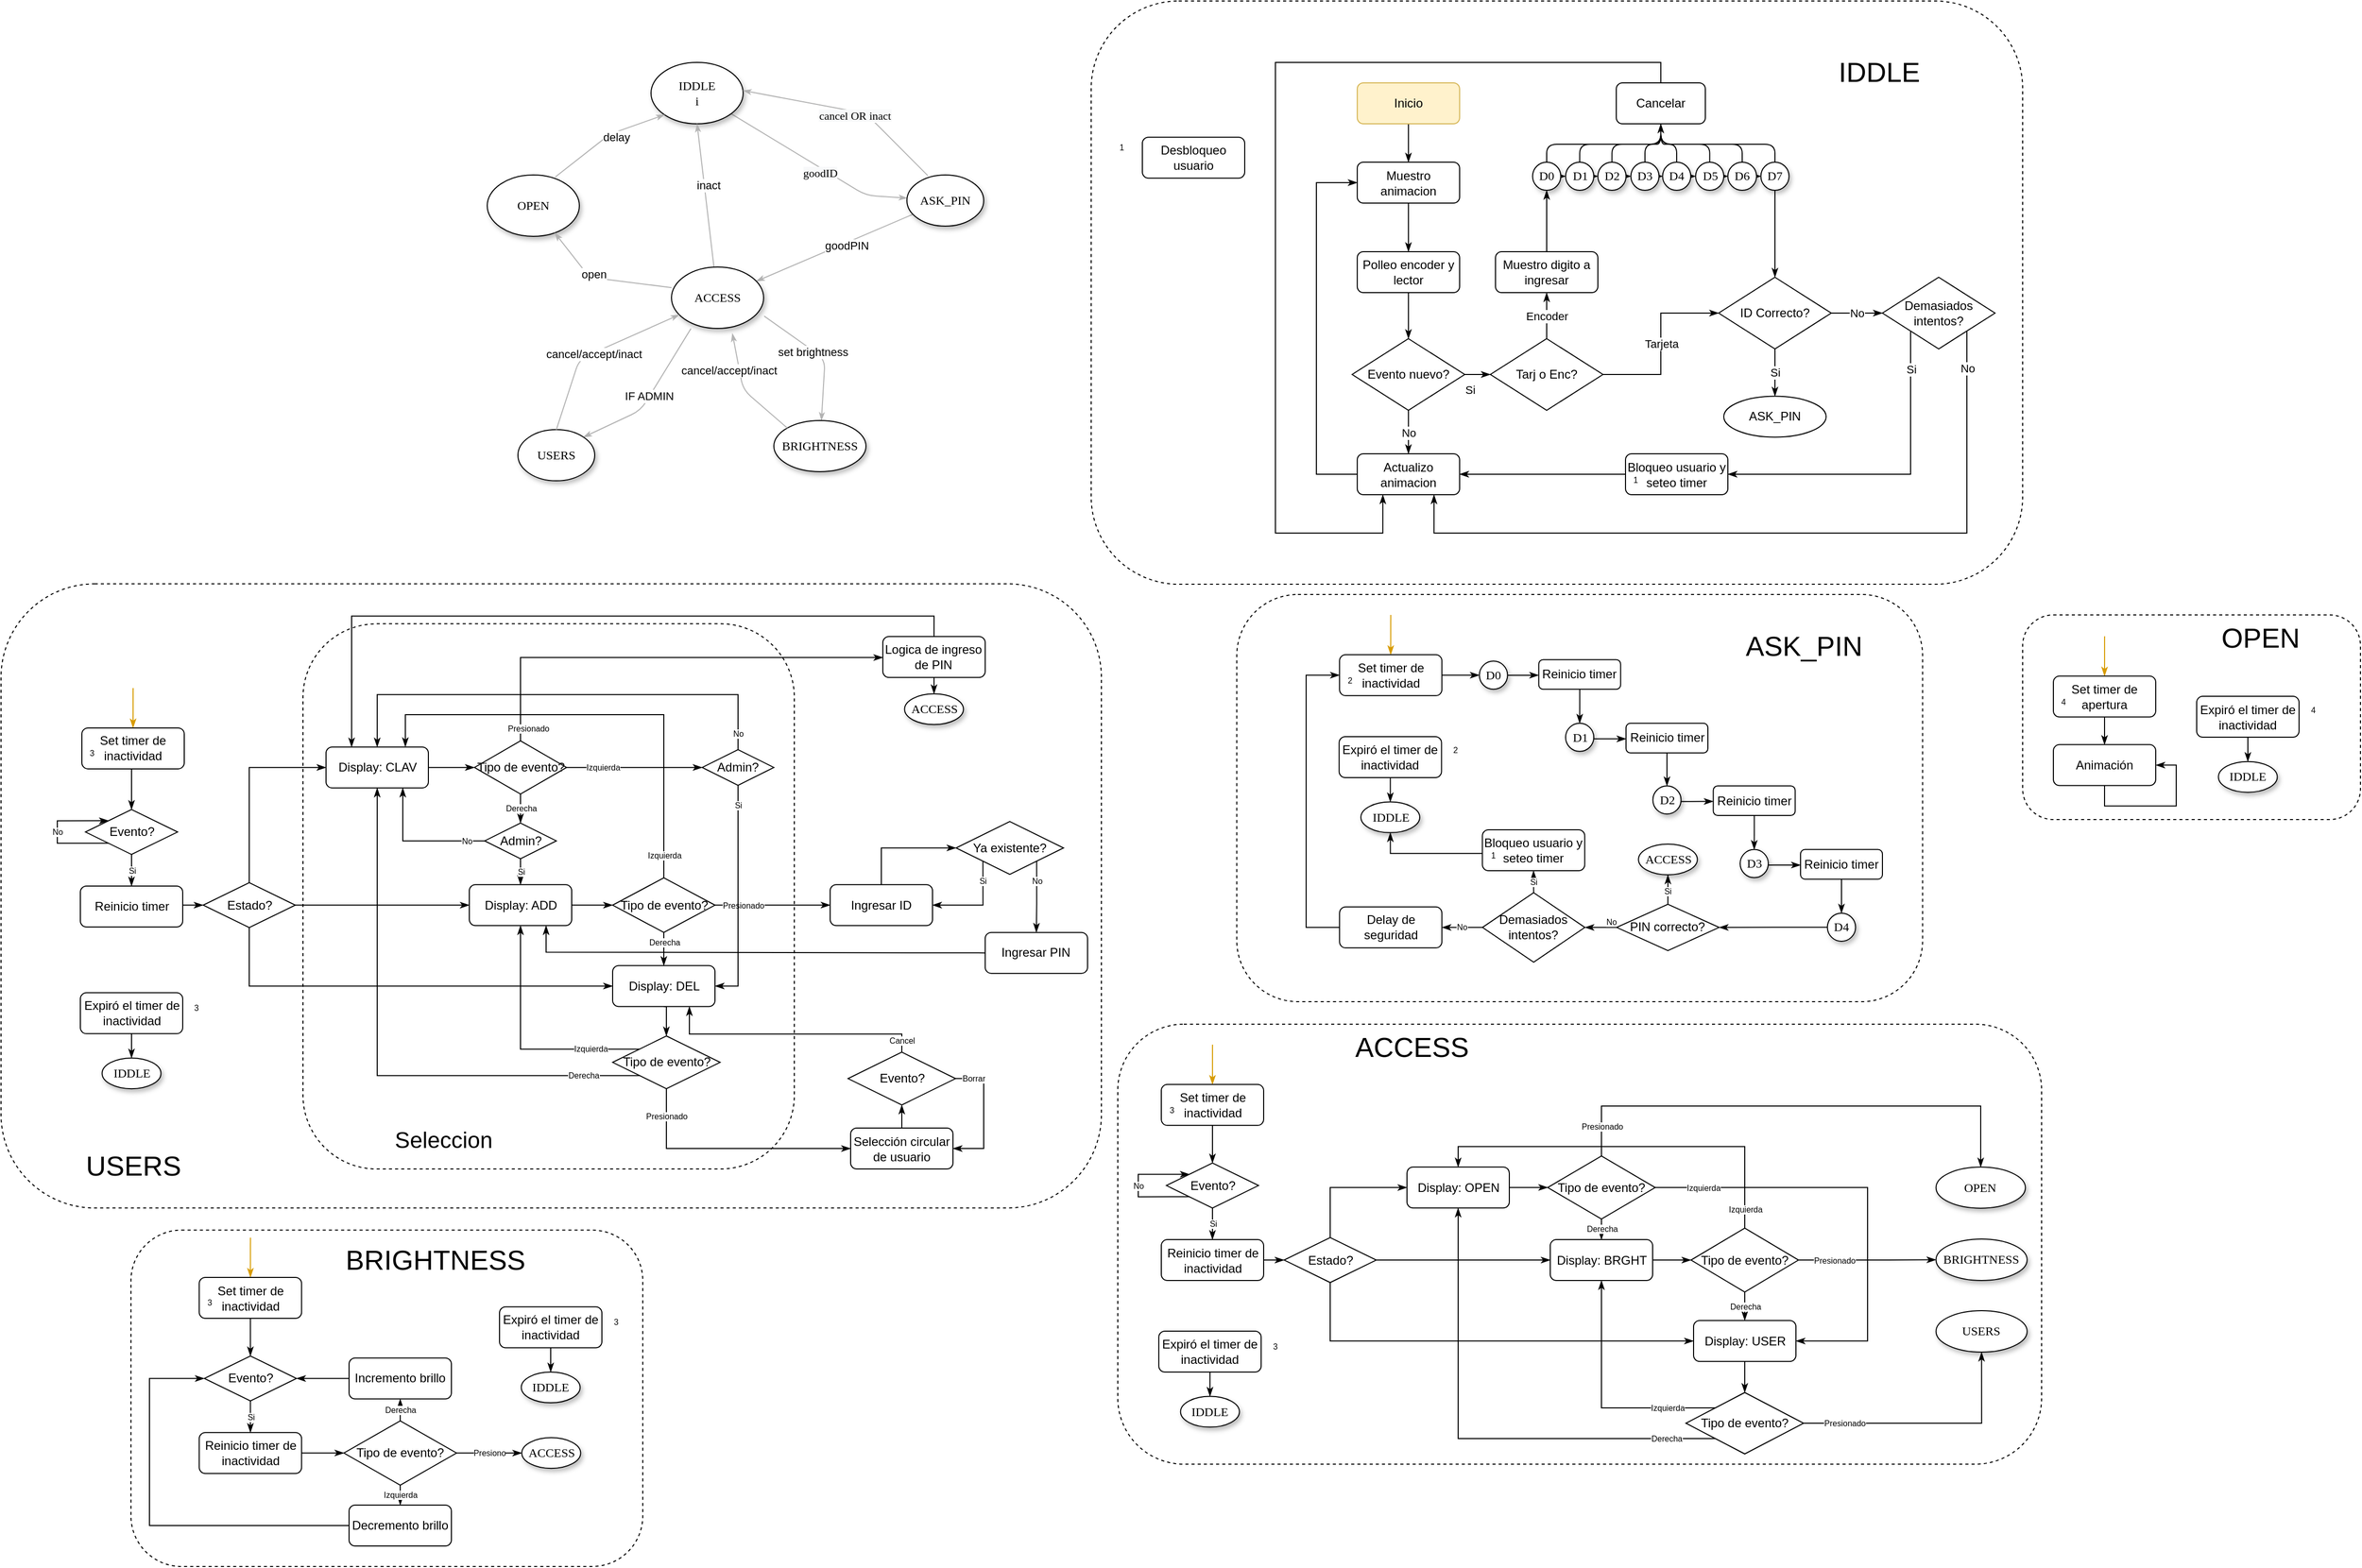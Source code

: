 <mxfile version="13.7.9" type="device"><diagram name="Page-1" id="42789a77-a242-8287-6e28-9cd8cfd52e62"><mxGraphModel dx="4353" dy="2628" grid="1" gridSize="10" guides="1" tooltips="1" connect="1" arrows="1" fold="1" page="1" pageScale="1" pageWidth="1100" pageHeight="850" background="#ffffff" math="0" shadow="0"><root><mxCell id="0"/><mxCell id="1" parent="0"/><mxCell id="RaP16aRLE0DWbijVySvO-528" value="" style="rounded=1;whiteSpace=wrap;html=1;dashed=1;" vertex="1" parent="1"><mxGeometry x="-128.06" y="851.26" width="500" height="328.74" as="geometry"/></mxCell><mxCell id="RaP16aRLE0DWbijVySvO-414" value="" style="rounded=1;whiteSpace=wrap;html=1;dashed=1;labelBackgroundColor=#ffffff;" vertex="1" parent="1"><mxGeometry x="-255" y="219.64" width="1075" height="610" as="geometry"/></mxCell><mxCell id="RaP16aRLE0DWbijVySvO-412" value="" style="rounded=1;whiteSpace=wrap;html=1;dashed=1;" vertex="1" parent="1"><mxGeometry x="40" y="258.66" width="480" height="532.85" as="geometry"/></mxCell><mxCell id="RaP16aRLE0DWbijVySvO-347" value="" style="rounded=1;whiteSpace=wrap;html=1;dashed=1;" vertex="1" parent="1"><mxGeometry x="1720" y="250" width="330" height="200" as="geometry"/></mxCell><mxCell id="RaP16aRLE0DWbijVySvO-310" value="" style="rounded=1;whiteSpace=wrap;html=1;dashed=1;labelBackgroundColor=#ffffff;" vertex="1" parent="1"><mxGeometry x="836" y="650" width="902.5" height="430" as="geometry"/></mxCell><mxCell id="RaP16aRLE0DWbijVySvO-235" value="" style="rounded=1;whiteSpace=wrap;html=1;dashed=1;labelBackgroundColor=#ffffff;" vertex="1" parent="1"><mxGeometry x="952.25" y="230" width="670" height="398" as="geometry"/></mxCell><mxCell id="RaP16aRLE0DWbijVySvO-65" value="" style="rounded=1;whiteSpace=wrap;html=1;dashed=1;labelBackgroundColor=#ffffff;" vertex="1" parent="1"><mxGeometry x="810" y="-350" width="910" height="570" as="geometry"/></mxCell><mxCell id="1ea317790d2ca983-12" style="edgeStyle=none;rounded=1;html=1;labelBackgroundColor=none;startArrow=none;startFill=0;startSize=5;endArrow=classicThin;endFill=1;endSize=5;jettySize=auto;orthogonalLoop=1;strokeColor=#B3B3B3;strokeWidth=1;fontFamily=Verdana;fontSize=12;exitX=0.211;exitY=1.003;exitDx=0;exitDy=0;entryX=1;entryY=0;entryDx=0;entryDy=0;exitPerimeter=0;" parent="1" source="1ea317790d2ca983-4" target="1ea317790d2ca983-2" edge="1"><mxGeometry relative="1" as="geometry"><mxPoint x="459.34" y="39.11" as="sourcePoint"/><Array as="points"><mxPoint x="370" y="50"/></Array></mxGeometry></mxCell><mxCell id="RaP16aRLE0DWbijVySvO-8" value="IF ADMIN" style="edgeLabel;html=1;align=center;verticalAlign=middle;resizable=0;points=[];" vertex="1" connectable="0" parent="1ea317790d2ca983-12"><mxGeometry x="0.001" y="-1" relative="1" as="geometry"><mxPoint as="offset"/></mxGeometry></mxCell><mxCell id="1ea317790d2ca983-13" value="" style="edgeStyle=none;rounded=1;html=1;labelBackgroundColor=none;startArrow=none;startFill=0;startSize=5;endArrow=classicThin;endFill=1;endSize=5;jettySize=auto;orthogonalLoop=1;strokeColor=#B3B3B3;strokeWidth=1;fontFamily=Verdana;fontSize=12;metaEdit=0;exitX=1.006;exitY=0.799;exitDx=0;exitDy=0;exitPerimeter=0;" parent="1" source="1ea317790d2ca983-4" target="1ea317790d2ca983-9" edge="1"><mxGeometry relative="1" as="geometry"><mxPoint x="530" y="-90" as="sourcePoint"/><Array as="points"><mxPoint x="550"/></Array></mxGeometry></mxCell><mxCell id="RaP16aRLE0DWbijVySvO-10" value="set brightness" style="edgeLabel;html=1;align=center;verticalAlign=middle;resizable=0;points=[];" vertex="1" connectable="0" parent="1ea317790d2ca983-13"><mxGeometry x="-0.119" y="-1" relative="1" as="geometry"><mxPoint as="offset"/></mxGeometry></mxCell><mxCell id="1ea317790d2ca983-14" value="" style="edgeStyle=none;rounded=1;html=1;labelBackgroundColor=none;startArrow=none;startFill=0;startSize=5;endArrow=classicThin;endFill=1;endSize=5;jettySize=auto;orthogonalLoop=1;strokeColor=#B3B3B3;strokeWidth=1;fontFamily=Verdana;fontSize=12" parent="1" source="1ea317790d2ca983-1" target="1ea317790d2ca983-3" edge="1"><mxGeometry relative="1" as="geometry"><Array as="points"><mxPoint x="590" y="-160"/></Array></mxGeometry></mxCell><mxCell id="RaP16aRLE0DWbijVySvO-16" value="&lt;span style=&quot;font-family: &amp;#34;verdana&amp;#34; ; background-color: rgb(248 , 249 , 250)&quot;&gt;&lt;font style=&quot;font-size: 11px&quot;&gt;goodID&lt;/font&gt;&lt;/span&gt;" style="edgeLabel;html=1;align=center;verticalAlign=middle;resizable=0;points=[];" vertex="1" connectable="0" parent="1ea317790d2ca983-14"><mxGeometry x="0.07" y="-4" relative="1" as="geometry"><mxPoint as="offset"/></mxGeometry></mxCell><mxCell id="1ea317790d2ca983-1" value="IDDLE&lt;br&gt;i" style="ellipse;whiteSpace=wrap;html=1;rounded=0;shadow=1;comic=0;labelBackgroundColor=none;strokeWidth=1;fontFamily=Verdana;fontSize=12;align=center;" parent="1" vertex="1"><mxGeometry x="380" y="-290" width="90" height="60" as="geometry"/></mxCell><mxCell id="1ea317790d2ca983-2" value="&lt;span&gt;USERS&lt;/span&gt;" style="ellipse;whiteSpace=wrap;html=1;rounded=0;shadow=1;comic=0;labelBackgroundColor=none;strokeWidth=1;fontFamily=Verdana;fontSize=12;align=center;" parent="1" vertex="1"><mxGeometry x="250" y="68.93" width="75" height="50" as="geometry"/></mxCell><mxCell id="1ea317790d2ca983-15" value="" style="edgeStyle=none;rounded=1;html=1;labelBackgroundColor=none;startArrow=none;startFill=0;startSize=5;endArrow=classicThin;endFill=1;endSize=5;jettySize=auto;orthogonalLoop=1;strokeColor=#B3B3B3;strokeWidth=1;fontFamily=Verdana;fontSize=12" parent="1" source="1ea317790d2ca983-3" target="1ea317790d2ca983-4" edge="1"><mxGeometry relative="1" as="geometry"/></mxCell><mxCell id="RaP16aRLE0DWbijVySvO-13" value="goodPIN" style="edgeLabel;html=1;align=center;verticalAlign=middle;resizable=0;points=[];" vertex="1" connectable="0" parent="1ea317790d2ca983-15"><mxGeometry x="-0.144" y="3" relative="1" as="geometry"><mxPoint x="-1" as="offset"/></mxGeometry></mxCell><mxCell id="1ea317790d2ca983-3" value="&lt;span&gt;ASK_PIN&lt;/span&gt;" style="ellipse;whiteSpace=wrap;html=1;rounded=0;shadow=1;comic=0;labelBackgroundColor=none;strokeWidth=1;fontFamily=Verdana;fontSize=12;align=center;" parent="1" vertex="1"><mxGeometry x="630" y="-180" width="75" height="50" as="geometry"/></mxCell><mxCell id="1ea317790d2ca983-16" value="" style="edgeStyle=none;rounded=1;html=1;labelBackgroundColor=none;startArrow=none;startFill=0;startSize=5;endArrow=classicThin;endFill=1;endSize=5;jettySize=auto;orthogonalLoop=1;strokeColor=#B3B3B3;strokeWidth=1;fontFamily=Verdana;fontSize=12;entryX=0.5;entryY=1;entryDx=0;entryDy=0;" parent="1" source="1ea317790d2ca983-4" target="1ea317790d2ca983-1" edge="1"><mxGeometry relative="1" as="geometry"><mxPoint x="667.5" y="100" as="targetPoint"/></mxGeometry></mxCell><mxCell id="RaP16aRLE0DWbijVySvO-14" value="inact" style="edgeLabel;html=1;align=center;verticalAlign=middle;resizable=0;points=[];" vertex="1" connectable="0" parent="1ea317790d2ca983-16"><mxGeometry x="0.141" y="-4" relative="1" as="geometry"><mxPoint as="offset"/></mxGeometry></mxCell><mxCell id="1ea317790d2ca983-4" value="ACCESS" style="ellipse;whiteSpace=wrap;html=1;rounded=0;shadow=1;comic=0;labelBackgroundColor=none;strokeWidth=1;fontFamily=Verdana;fontSize=12;align=center;" parent="1" vertex="1"><mxGeometry x="400" y="-90" width="90" height="60" as="geometry"/></mxCell><mxCell id="1ea317790d2ca983-9" value="BRIGHTNESS" style="ellipse;whiteSpace=wrap;html=1;rounded=0;shadow=1;comic=0;labelBackgroundColor=none;strokeWidth=1;fontFamily=Verdana;fontSize=12;align=center;" parent="1" vertex="1"><mxGeometry x="500" y="60" width="90" height="50" as="geometry"/></mxCell><mxCell id="RaP16aRLE0DWbijVySvO-6" value="" style="edgeStyle=none;rounded=1;html=1;labelBackgroundColor=none;startArrow=classicThin;startFill=1;startSize=5;endArrow=none;endFill=0;endSize=5;jettySize=auto;orthogonalLoop=1;strokeColor=#B3B3B3;strokeWidth=1;fontFamily=Verdana;fontSize=12;exitX=0.661;exitY=1.081;exitDx=0;exitDy=0;entryX=0;entryY=0;entryDx=0;entryDy=0;exitPerimeter=0;" edge="1" parent="1" source="1ea317790d2ca983-4" target="1ea317790d2ca983-9"><mxGeometry relative="1" as="geometry"><mxPoint x="517.03" y="-68.928" as="sourcePoint"/><mxPoint x="559.609" y="66.491" as="targetPoint"/><Array as="points"><mxPoint x="470" y="30"/></Array></mxGeometry></mxCell><mxCell id="RaP16aRLE0DWbijVySvO-11" value="cancel/accept/inact" style="edgeLabel;html=1;align=center;verticalAlign=middle;resizable=0;points=[];" vertex="1" connectable="0" parent="RaP16aRLE0DWbijVySvO-6"><mxGeometry x="0.022" y="18" relative="1" as="geometry"><mxPoint x="-27" y="-7" as="offset"/></mxGeometry></mxCell><mxCell id="RaP16aRLE0DWbijVySvO-7" style="edgeStyle=none;rounded=1;html=1;labelBackgroundColor=none;startArrow=classicThin;startFill=1;startSize=5;endArrow=none;endFill=0;endSize=5;jettySize=auto;orthogonalLoop=1;strokeColor=#B3B3B3;strokeWidth=1;fontFamily=Verdana;fontSize=12;entryX=0.5;entryY=0;entryDx=0;entryDy=0;" edge="1" parent="1" source="1ea317790d2ca983-4" target="1ea317790d2ca983-2"><mxGeometry relative="1" as="geometry"><mxPoint x="442.97" y="30.002" as="sourcePoint"/><mxPoint x="486.91" y="362.911" as="targetPoint"/><Array as="points"><mxPoint x="310"/></Array></mxGeometry></mxCell><mxCell id="RaP16aRLE0DWbijVySvO-9" value="cancel/accept/inact" style="edgeLabel;html=1;align=center;verticalAlign=middle;resizable=0;points=[];" vertex="1" connectable="0" parent="RaP16aRLE0DWbijVySvO-7"><mxGeometry x="0.033" y="1" relative="1" as="geometry"><mxPoint as="offset"/></mxGeometry></mxCell><mxCell id="RaP16aRLE0DWbijVySvO-17" value="" style="edgeStyle=none;rounded=1;html=1;labelBackgroundColor=none;startArrow=classicThin;startFill=1;startSize=5;endArrow=none;endFill=0;endSize=5;jettySize=auto;orthogonalLoop=1;strokeColor=#B3B3B3;strokeWidth=1;fontFamily=Verdana;fontSize=12;entryX=0.271;entryY=0.011;entryDx=0;entryDy=0;entryPerimeter=0;" edge="1" parent="1" target="1ea317790d2ca983-3"><mxGeometry relative="1" as="geometry"><mxPoint x="470.0" y="-262.5" as="sourcePoint"/><mxPoint x="641.889" y="-179.998" as="targetPoint"/><Array as="points"><mxPoint x="590" y="-240"/></Array></mxGeometry></mxCell><mxCell id="RaP16aRLE0DWbijVySvO-18" value="&lt;font face=&quot;verdana&quot; size=&quot;1&quot;&gt;&lt;span style=&quot;background-color: rgb(248 , 249 , 250) ; font-size: 11px&quot;&gt;cancel OR inact&lt;/span&gt;&lt;/font&gt;" style="edgeLabel;html=1;align=center;verticalAlign=middle;resizable=0;points=[];" vertex="1" connectable="0" parent="RaP16aRLE0DWbijVySvO-17"><mxGeometry x="0.07" y="-4" relative="1" as="geometry"><mxPoint as="offset"/></mxGeometry></mxCell><mxCell id="RaP16aRLE0DWbijVySvO-26" value="OPEN" style="ellipse;whiteSpace=wrap;html=1;rounded=0;shadow=1;comic=0;labelBackgroundColor=none;strokeWidth=1;fontFamily=Verdana;fontSize=12;align=center;" vertex="1" parent="1"><mxGeometry x="220" y="-180" width="90" height="60" as="geometry"/></mxCell><mxCell id="RaP16aRLE0DWbijVySvO-27" value="" style="edgeStyle=none;rounded=1;html=1;labelBackgroundColor=none;startArrow=none;startFill=0;startSize=5;endArrow=classicThin;endFill=1;endSize=5;jettySize=auto;orthogonalLoop=1;strokeColor=#B3B3B3;strokeWidth=1;fontFamily=Verdana;fontSize=12;" edge="1" parent="1" target="RaP16aRLE0DWbijVySvO-26"><mxGeometry relative="1" as="geometry"><mxPoint x="399.999" y="-69.908" as="sourcePoint"/><mxPoint x="383.53" y="-210" as="targetPoint"/><Array as="points"><mxPoint x="320" y="-80"/></Array></mxGeometry></mxCell><mxCell id="RaP16aRLE0DWbijVySvO-28" value="open" style="edgeLabel;html=1;align=center;verticalAlign=middle;resizable=0;points=[];" vertex="1" connectable="0" parent="RaP16aRLE0DWbijVySvO-27"><mxGeometry x="0.141" y="-4" relative="1" as="geometry"><mxPoint as="offset"/></mxGeometry></mxCell><mxCell id="RaP16aRLE0DWbijVySvO-29" value="" style="edgeStyle=none;rounded=1;html=1;labelBackgroundColor=none;startArrow=none;startFill=0;startSize=5;endArrow=classicThin;endFill=1;endSize=5;jettySize=auto;orthogonalLoop=1;strokeColor=#B3B3B3;strokeWidth=1;fontFamily=Verdana;fontSize=12;entryX=0;entryY=1;entryDx=0;entryDy=0;" edge="1" parent="1" target="1ea317790d2ca983-1"><mxGeometry relative="1" as="geometry"><mxPoint x="286.469" y="-177.958" as="sourcePoint"/><mxPoint x="270" y="-318.05" as="targetPoint"/><Array as="points"><mxPoint x="340" y="-220"/></Array></mxGeometry></mxCell><mxCell id="RaP16aRLE0DWbijVySvO-31" value="delay" style="edgeLabel;html=1;align=center;verticalAlign=middle;resizable=0;points=[];" vertex="1" connectable="0" parent="RaP16aRLE0DWbijVySvO-29"><mxGeometry x="-0.167" y="-14" relative="1" as="geometry"><mxPoint x="10" y="-18" as="offset"/></mxGeometry></mxCell><mxCell id="RaP16aRLE0DWbijVySvO-54" style="edgeStyle=orthogonalEdgeStyle;rounded=0;orthogonalLoop=1;jettySize=auto;html=1;exitX=0.5;exitY=1;exitDx=0;exitDy=0;entryX=0.5;entryY=0;entryDx=0;entryDy=0;startArrow=none;startFill=0;endArrow=classicThin;endFill=1;" edge="1" parent="1" source="RaP16aRLE0DWbijVySvO-40" target="RaP16aRLE0DWbijVySvO-81"><mxGeometry relative="1" as="geometry"><mxPoint x="1119.94" y="-32.5" as="targetPoint"/></mxGeometry></mxCell><mxCell id="RaP16aRLE0DWbijVySvO-40" value="Muestro animacion" style="rounded=1;whiteSpace=wrap;html=1;" vertex="1" parent="1"><mxGeometry x="1069.94" y="-192.5" width="100" height="40" as="geometry"/></mxCell><mxCell id="RaP16aRLE0DWbijVySvO-58" value="No" style="edgeStyle=orthogonalEdgeStyle;rounded=0;orthogonalLoop=1;jettySize=auto;html=1;exitX=1;exitY=0.5;exitDx=0;exitDy=0;entryX=0;entryY=0.5;entryDx=0;entryDy=0;startArrow=none;startFill=0;endArrow=classicThin;endFill=1;" edge="1" parent="1" source="RaP16aRLE0DWbijVySvO-46" target="RaP16aRLE0DWbijVySvO-55"><mxGeometry relative="1" as="geometry"/></mxCell><mxCell id="RaP16aRLE0DWbijVySvO-98" value="Si" style="edgeStyle=orthogonalEdgeStyle;rounded=0;orthogonalLoop=1;jettySize=auto;html=1;exitX=0.5;exitY=1;exitDx=0;exitDy=0;entryX=0.5;entryY=0;entryDx=0;entryDy=0;startArrow=none;startFill=0;endArrow=classicThin;endFill=1;" edge="1" parent="1" source="RaP16aRLE0DWbijVySvO-46" target="RaP16aRLE0DWbijVySvO-97"><mxGeometry relative="1" as="geometry"/></mxCell><mxCell id="RaP16aRLE0DWbijVySvO-46" value="ID Correcto?" style="rhombus;whiteSpace=wrap;html=1;" vertex="1" parent="1"><mxGeometry x="1423" y="-80" width="110" height="70" as="geometry"/></mxCell><mxCell id="RaP16aRLE0DWbijVySvO-57" style="edgeStyle=orthogonalEdgeStyle;rounded=0;orthogonalLoop=1;jettySize=auto;html=1;exitX=0;exitY=0.5;exitDx=0;exitDy=0;entryX=0;entryY=0.5;entryDx=0;entryDy=0;startArrow=none;startFill=0;endArrow=classicThin;endFill=1;" edge="1" parent="1" source="RaP16aRLE0DWbijVySvO-48" target="RaP16aRLE0DWbijVySvO-40"><mxGeometry relative="1" as="geometry"><Array as="points"><mxPoint x="1030" y="113"/><mxPoint x="1030" y="-172"/></Array></mxGeometry></mxCell><mxCell id="RaP16aRLE0DWbijVySvO-48" value="Actualizo animacion" style="rounded=1;whiteSpace=wrap;html=1;" vertex="1" parent="1"><mxGeometry x="1069.94" y="92.5" width="100" height="40" as="geometry"/></mxCell><mxCell id="RaP16aRLE0DWbijVySvO-59" value="No" style="edgeStyle=orthogonalEdgeStyle;rounded=0;orthogonalLoop=1;jettySize=auto;html=1;exitX=1;exitY=1;exitDx=0;exitDy=0;entryX=0.75;entryY=1;entryDx=0;entryDy=0;startArrow=none;startFill=0;endArrow=classicThin;endFill=1;" edge="1" parent="1" source="RaP16aRLE0DWbijVySvO-55" target="RaP16aRLE0DWbijVySvO-48"><mxGeometry x="-0.904" relative="1" as="geometry"><Array as="points"><mxPoint x="1666" y="170"/><mxPoint x="1145" y="170"/></Array><mxPoint as="offset"/></mxGeometry></mxCell><mxCell id="RaP16aRLE0DWbijVySvO-136" value="Si" style="edgeStyle=orthogonalEdgeStyle;rounded=0;orthogonalLoop=1;jettySize=auto;html=1;exitX=0;exitY=1;exitDx=0;exitDy=0;entryX=1;entryY=0.5;entryDx=0;entryDy=0;startArrow=none;startFill=0;endArrow=classicThin;endFill=1;endSize=6;strokeColor=#000000;" edge="1" parent="1" source="RaP16aRLE0DWbijVySvO-55" target="RaP16aRLE0DWbijVySvO-135"><mxGeometry x="-0.764" relative="1" as="geometry"><Array as="points"><mxPoint x="1611" y="113"/></Array><mxPoint as="offset"/></mxGeometry></mxCell><mxCell id="RaP16aRLE0DWbijVySvO-55" value="Demasiados intentos?" style="rhombus;whiteSpace=wrap;html=1;" vertex="1" parent="1"><mxGeometry x="1583" y="-80" width="110" height="70" as="geometry"/></mxCell><mxCell id="RaP16aRLE0DWbijVySvO-64" style="edgeStyle=orthogonalEdgeStyle;rounded=0;orthogonalLoop=1;jettySize=auto;html=1;exitX=0.5;exitY=1;exitDx=0;exitDy=0;entryX=0.5;entryY=0;entryDx=0;entryDy=0;startArrow=none;startFill=0;endArrow=classicThin;endFill=1;" edge="1" parent="1" source="RaP16aRLE0DWbijVySvO-63" target="RaP16aRLE0DWbijVySvO-40"><mxGeometry relative="1" as="geometry"/></mxCell><mxCell id="RaP16aRLE0DWbijVySvO-63" value="Inicio" style="rounded=1;whiteSpace=wrap;html=1;fillColor=#fff2cc;strokeColor=#d6b656;" vertex="1" parent="1"><mxGeometry x="1069.94" y="-270" width="100" height="40" as="geometry"/></mxCell><mxCell id="RaP16aRLE0DWbijVySvO-66" value="&lt;font style=&quot;font-size: 27px&quot;&gt;IDDLE&lt;/font&gt;" style="text;html=1;strokeColor=none;fillColor=none;align=center;verticalAlign=middle;whiteSpace=wrap;rounded=0;dashed=1;" vertex="1" parent="1"><mxGeometry x="1560" y="-290" width="40" height="20" as="geometry"/></mxCell><mxCell id="RaP16aRLE0DWbijVySvO-105" style="edgeStyle=orthogonalEdgeStyle;rounded=0;orthogonalLoop=1;jettySize=auto;html=1;exitX=1;exitY=0.5;exitDx=0;exitDy=0;entryX=0;entryY=0.5;entryDx=0;entryDy=0;startArrow=none;startFill=0;endArrow=classicThin;endFill=1;" edge="1" parent="1" source="RaP16aRLE0DWbijVySvO-67" target="RaP16aRLE0DWbijVySvO-90"><mxGeometry relative="1" as="geometry"/></mxCell><mxCell id="RaP16aRLE0DWbijVySvO-122" style="edgeStyle=orthogonalEdgeStyle;orthogonalLoop=1;jettySize=auto;html=1;exitX=0.5;exitY=0;exitDx=0;exitDy=0;entryX=0.5;entryY=1;entryDx=0;entryDy=0;startArrow=none;startFill=0;endArrow=classicThin;endFill=1;endSize=6;rounded=1;" edge="1" parent="1" source="RaP16aRLE0DWbijVySvO-67" target="RaP16aRLE0DWbijVySvO-121"><mxGeometry relative="1" as="geometry"><Array as="points"><mxPoint x="1255" y="-210"/><mxPoint x="1366" y="-210"/></Array></mxGeometry></mxCell><mxCell id="RaP16aRLE0DWbijVySvO-67" value="D0" style="ellipse;whiteSpace=wrap;html=1;rounded=0;shadow=1;comic=0;labelBackgroundColor=none;strokeWidth=1;fontFamily=Verdana;fontSize=12;align=center;" vertex="1" parent="1"><mxGeometry x="1241.25" y="-192.5" width="27.5" height="27.5" as="geometry"/></mxCell><mxCell id="RaP16aRLE0DWbijVySvO-83" style="edgeStyle=orthogonalEdgeStyle;rounded=0;orthogonalLoop=1;jettySize=auto;html=1;entryX=0.5;entryY=0;entryDx=0;entryDy=0;startArrow=none;startFill=0;endArrow=classicThin;endFill=1;" edge="1" parent="1" source="RaP16aRLE0DWbijVySvO-81" target="RaP16aRLE0DWbijVySvO-82"><mxGeometry relative="1" as="geometry"/></mxCell><mxCell id="RaP16aRLE0DWbijVySvO-81" value="Polleo encoder y lector" style="rounded=1;whiteSpace=wrap;html=1;" vertex="1" parent="1"><mxGeometry x="1069.94" y="-105" width="100" height="40" as="geometry"/></mxCell><mxCell id="RaP16aRLE0DWbijVySvO-84" value="No" style="edgeStyle=orthogonalEdgeStyle;rounded=0;orthogonalLoop=1;jettySize=auto;html=1;exitX=0.5;exitY=1;exitDx=0;exitDy=0;entryX=0.5;entryY=0;entryDx=0;entryDy=0;startArrow=none;startFill=0;endArrow=classicThin;endFill=1;" edge="1" parent="1" source="RaP16aRLE0DWbijVySvO-82" target="RaP16aRLE0DWbijVySvO-48"><mxGeometry relative="1" as="geometry"/></mxCell><mxCell id="RaP16aRLE0DWbijVySvO-130" value="Si" style="edgeStyle=orthogonalEdgeStyle;rounded=1;orthogonalLoop=1;jettySize=auto;html=1;exitX=1;exitY=0.5;exitDx=0;exitDy=0;entryX=0;entryY=0.5;entryDx=0;entryDy=0;startArrow=none;startFill=0;endArrow=classicThin;endFill=1;endSize=6;strokeColor=#000000;" edge="1" parent="1"><mxGeometry x="-0.596" y="-15" relative="1" as="geometry"><mxPoint x="1174.94" y="15" as="sourcePoint"/><mxPoint x="1200" y="15" as="targetPoint"/><mxPoint as="offset"/></mxGeometry></mxCell><mxCell id="RaP16aRLE0DWbijVySvO-82" value="Evento nuevo?" style="rhombus;whiteSpace=wrap;html=1;" vertex="1" parent="1"><mxGeometry x="1064.94" y="-20" width="110" height="70" as="geometry"/></mxCell><mxCell id="RaP16aRLE0DWbijVySvO-86" value="Tarjeta" style="edgeStyle=orthogonalEdgeStyle;rounded=0;orthogonalLoop=1;jettySize=auto;html=1;exitX=1;exitY=0.5;exitDx=0;exitDy=0;entryX=0;entryY=0.5;entryDx=0;entryDy=0;startArrow=none;startFill=0;endArrow=classicThin;endFill=1;" edge="1" parent="1" source="RaP16aRLE0DWbijVySvO-85" target="RaP16aRLE0DWbijVySvO-46"><mxGeometry relative="1" as="geometry"><mxPoint x="1340" y="15" as="sourcePoint"/></mxGeometry></mxCell><mxCell id="RaP16aRLE0DWbijVySvO-89" value="Encoder" style="edgeStyle=orthogonalEdgeStyle;rounded=0;orthogonalLoop=1;jettySize=auto;html=1;exitX=0.5;exitY=0;exitDx=0;exitDy=0;entryX=0.5;entryY=1;entryDx=0;entryDy=0;startArrow=none;startFill=0;endArrow=classicThin;endFill=1;" edge="1" parent="1" source="RaP16aRLE0DWbijVySvO-85" target="RaP16aRLE0DWbijVySvO-88"><mxGeometry relative="1" as="geometry"/></mxCell><mxCell id="RaP16aRLE0DWbijVySvO-85" value="Tarj o Enc?" style="rhombus;whiteSpace=wrap;html=1;" vertex="1" parent="1"><mxGeometry x="1200" y="-20" width="110" height="70" as="geometry"/></mxCell><mxCell id="RaP16aRLE0DWbijVySvO-118" style="edgeStyle=orthogonalEdgeStyle;rounded=0;orthogonalLoop=1;jettySize=auto;html=1;exitX=0.5;exitY=0;exitDx=0;exitDy=0;entryX=0.5;entryY=1;entryDx=0;entryDy=0;startArrow=none;startFill=0;endArrow=classicThin;endFill=1;" edge="1" parent="1" source="RaP16aRLE0DWbijVySvO-88" target="RaP16aRLE0DWbijVySvO-67"><mxGeometry relative="1" as="geometry"/></mxCell><mxCell id="RaP16aRLE0DWbijVySvO-88" value="Muestro digito a ingresar" style="rounded=1;whiteSpace=wrap;html=1;" vertex="1" parent="1"><mxGeometry x="1205" y="-105" width="100" height="40" as="geometry"/></mxCell><mxCell id="RaP16aRLE0DWbijVySvO-109" style="edgeStyle=orthogonalEdgeStyle;rounded=0;orthogonalLoop=1;jettySize=auto;html=1;exitX=1;exitY=0.5;exitDx=0;exitDy=0;entryX=0;entryY=0.5;entryDx=0;entryDy=0;startArrow=none;startFill=0;endArrow=classicThin;endFill=1;" edge="1" parent="1" source="RaP16aRLE0DWbijVySvO-90" target="RaP16aRLE0DWbijVySvO-107"><mxGeometry relative="1" as="geometry"/></mxCell><mxCell id="RaP16aRLE0DWbijVySvO-123" style="edgeStyle=orthogonalEdgeStyle;orthogonalLoop=1;jettySize=auto;html=1;exitX=0.5;exitY=0;exitDx=0;exitDy=0;entryX=0.5;entryY=1;entryDx=0;entryDy=0;startArrow=none;startFill=0;endArrow=none;endFill=0;endSize=6;strokeColor=#000000;rounded=1;" edge="1" parent="1" source="RaP16aRLE0DWbijVySvO-90" target="RaP16aRLE0DWbijVySvO-121"><mxGeometry relative="1" as="geometry"><Array as="points"><mxPoint x="1287" y="-210"/><mxPoint x="1366" y="-210"/></Array></mxGeometry></mxCell><mxCell id="RaP16aRLE0DWbijVySvO-90" value="D1" style="ellipse;whiteSpace=wrap;html=1;rounded=0;shadow=1;comic=0;labelBackgroundColor=none;strokeWidth=1;fontFamily=Verdana;fontSize=12;align=center;" vertex="1" parent="1"><mxGeometry x="1273.5" y="-192.5" width="27.5" height="27.5" as="geometry"/></mxCell><mxCell id="RaP16aRLE0DWbijVySvO-97" value="ASK_PIN" style="ellipse;whiteSpace=wrap;html=1;" vertex="1" parent="1"><mxGeometry x="1428" y="36.25" width="100" height="40" as="geometry"/></mxCell><mxCell id="RaP16aRLE0DWbijVySvO-106" style="edgeStyle=orthogonalEdgeStyle;rounded=0;orthogonalLoop=1;jettySize=auto;html=1;exitX=1;exitY=0.5;exitDx=0;exitDy=0;entryX=0;entryY=0.5;entryDx=0;entryDy=0;startArrow=none;startFill=0;endArrow=classicThin;endFill=1;" edge="1" parent="1" source="RaP16aRLE0DWbijVySvO-107" target="RaP16aRLE0DWbijVySvO-108"><mxGeometry relative="1" as="geometry"/></mxCell><mxCell id="RaP16aRLE0DWbijVySvO-124" style="edgeStyle=orthogonalEdgeStyle;rounded=1;orthogonalLoop=1;jettySize=auto;html=1;exitX=0.5;exitY=0;exitDx=0;exitDy=0;entryX=0.5;entryY=1;entryDx=0;entryDy=0;startArrow=none;startFill=0;endArrow=none;endFill=0;endSize=6;strokeColor=#000000;" edge="1" parent="1" source="RaP16aRLE0DWbijVySvO-107" target="RaP16aRLE0DWbijVySvO-121"><mxGeometry relative="1" as="geometry"><Array as="points"><mxPoint x="1319" y="-210"/><mxPoint x="1366" y="-210"/></Array></mxGeometry></mxCell><mxCell id="RaP16aRLE0DWbijVySvO-107" value="D2" style="ellipse;whiteSpace=wrap;html=1;rounded=0;shadow=1;comic=0;labelBackgroundColor=none;strokeWidth=1;fontFamily=Verdana;fontSize=12;align=center;" vertex="1" parent="1"><mxGeometry x="1305" y="-192.5" width="27.5" height="27.5" as="geometry"/></mxCell><mxCell id="RaP16aRLE0DWbijVySvO-117" style="edgeStyle=orthogonalEdgeStyle;rounded=0;orthogonalLoop=1;jettySize=auto;html=1;exitX=1;exitY=0.5;exitDx=0;exitDy=0;entryX=0;entryY=0.5;entryDx=0;entryDy=0;startArrow=none;startFill=0;endArrow=classicThin;endFill=1;" edge="1" parent="1" source="RaP16aRLE0DWbijVySvO-108" target="RaP16aRLE0DWbijVySvO-111"><mxGeometry relative="1" as="geometry"/></mxCell><mxCell id="RaP16aRLE0DWbijVySvO-125" style="edgeStyle=orthogonalEdgeStyle;rounded=1;orthogonalLoop=1;jettySize=auto;html=1;exitX=0.5;exitY=0;exitDx=0;exitDy=0;entryX=0.5;entryY=1;entryDx=0;entryDy=0;startArrow=none;startFill=0;endArrow=none;endFill=0;endSize=6;strokeColor=#000000;" edge="1" parent="1" source="RaP16aRLE0DWbijVySvO-108" target="RaP16aRLE0DWbijVySvO-121"><mxGeometry relative="1" as="geometry"><Array as="points"><mxPoint x="1351" y="-210"/><mxPoint x="1366" y="-210"/></Array></mxGeometry></mxCell><mxCell id="RaP16aRLE0DWbijVySvO-108" value="D3" style="ellipse;whiteSpace=wrap;html=1;rounded=0;shadow=1;comic=0;labelBackgroundColor=none;strokeWidth=1;fontFamily=Verdana;fontSize=12;align=center;" vertex="1" parent="1"><mxGeometry x="1337.25" y="-192.5" width="27.5" height="27.5" as="geometry"/></mxCell><mxCell id="RaP16aRLE0DWbijVySvO-110" style="edgeStyle=orthogonalEdgeStyle;rounded=0;orthogonalLoop=1;jettySize=auto;html=1;exitX=1;exitY=0.5;exitDx=0;exitDy=0;entryX=0;entryY=0.5;entryDx=0;entryDy=0;startArrow=none;startFill=0;endArrow=classicThin;endFill=1;" edge="1" parent="1" source="RaP16aRLE0DWbijVySvO-111" target="RaP16aRLE0DWbijVySvO-113"><mxGeometry relative="1" as="geometry"/></mxCell><mxCell id="RaP16aRLE0DWbijVySvO-126" style="edgeStyle=orthogonalEdgeStyle;rounded=1;orthogonalLoop=1;jettySize=auto;html=1;exitX=0.5;exitY=0;exitDx=0;exitDy=0;entryX=0.5;entryY=1;entryDx=0;entryDy=0;startArrow=none;startFill=0;endArrow=none;endFill=0;endSize=6;strokeColor=#000000;" edge="1" parent="1" source="RaP16aRLE0DWbijVySvO-111" target="RaP16aRLE0DWbijVySvO-121"><mxGeometry relative="1" as="geometry"><Array as="points"><mxPoint x="1382" y="-210"/><mxPoint x="1366" y="-210"/></Array></mxGeometry></mxCell><mxCell id="RaP16aRLE0DWbijVySvO-111" value="D4" style="ellipse;whiteSpace=wrap;html=1;rounded=0;shadow=1;comic=0;labelBackgroundColor=none;strokeWidth=1;fontFamily=Verdana;fontSize=12;align=center;" vertex="1" parent="1"><mxGeometry x="1368.25" y="-192.5" width="27.5" height="27.5" as="geometry"/></mxCell><mxCell id="RaP16aRLE0DWbijVySvO-112" style="edgeStyle=orthogonalEdgeStyle;rounded=0;orthogonalLoop=1;jettySize=auto;html=1;exitX=1;exitY=0.5;exitDx=0;exitDy=0;entryX=0;entryY=0.5;entryDx=0;entryDy=0;startArrow=none;startFill=0;endArrow=classicThin;endFill=1;" edge="1" parent="1" source="RaP16aRLE0DWbijVySvO-113" target="RaP16aRLE0DWbijVySvO-115"><mxGeometry relative="1" as="geometry"/></mxCell><mxCell id="RaP16aRLE0DWbijVySvO-127" style="edgeStyle=orthogonalEdgeStyle;rounded=1;orthogonalLoop=1;jettySize=auto;html=1;exitX=0.5;exitY=0;exitDx=0;exitDy=0;entryX=0.5;entryY=1;entryDx=0;entryDy=0;startArrow=none;startFill=0;endArrow=none;endFill=0;endSize=6;strokeColor=#000000;" edge="1" parent="1" source="RaP16aRLE0DWbijVySvO-113" target="RaP16aRLE0DWbijVySvO-121"><mxGeometry relative="1" as="geometry"><Array as="points"><mxPoint x="1414" y="-210"/><mxPoint x="1366" y="-210"/></Array></mxGeometry></mxCell><mxCell id="RaP16aRLE0DWbijVySvO-113" value="D5" style="ellipse;whiteSpace=wrap;html=1;rounded=0;shadow=1;comic=0;labelBackgroundColor=none;strokeWidth=1;fontFamily=Verdana;fontSize=12;align=center;" vertex="1" parent="1"><mxGeometry x="1400.5" y="-192.5" width="27.5" height="27.5" as="geometry"/></mxCell><mxCell id="RaP16aRLE0DWbijVySvO-114" style="edgeStyle=orthogonalEdgeStyle;rounded=0;orthogonalLoop=1;jettySize=auto;html=1;exitX=1;exitY=0.5;exitDx=0;exitDy=0;entryX=0;entryY=0.5;entryDx=0;entryDy=0;startArrow=none;startFill=0;endArrow=classicThin;endFill=1;" edge="1" parent="1" source="RaP16aRLE0DWbijVySvO-115" target="RaP16aRLE0DWbijVySvO-116"><mxGeometry relative="1" as="geometry"/></mxCell><mxCell id="RaP16aRLE0DWbijVySvO-128" style="edgeStyle=orthogonalEdgeStyle;rounded=1;orthogonalLoop=1;jettySize=auto;html=1;exitX=0.5;exitY=0;exitDx=0;exitDy=0;entryX=0.5;entryY=1;entryDx=0;entryDy=0;startArrow=none;startFill=0;endArrow=none;endFill=0;endSize=6;strokeColor=#000000;" edge="1" parent="1" source="RaP16aRLE0DWbijVySvO-115" target="RaP16aRLE0DWbijVySvO-121"><mxGeometry relative="1" as="geometry"><Array as="points"><mxPoint x="1446" y="-210"/><mxPoint x="1366" y="-210"/></Array></mxGeometry></mxCell><mxCell id="RaP16aRLE0DWbijVySvO-115" value="D6" style="ellipse;whiteSpace=wrap;html=1;rounded=0;shadow=1;comic=0;labelBackgroundColor=none;strokeWidth=1;fontFamily=Verdana;fontSize=12;align=center;" vertex="1" parent="1"><mxGeometry x="1432" y="-192.5" width="28" height="27.5" as="geometry"/></mxCell><mxCell id="RaP16aRLE0DWbijVySvO-119" style="edgeStyle=orthogonalEdgeStyle;rounded=0;orthogonalLoop=1;jettySize=auto;html=1;exitX=0.5;exitY=1;exitDx=0;exitDy=0;entryX=0.5;entryY=0;entryDx=0;entryDy=0;startArrow=none;startFill=0;endArrow=classicThin;endFill=1;" edge="1" parent="1" source="RaP16aRLE0DWbijVySvO-116" target="RaP16aRLE0DWbijVySvO-46"><mxGeometry relative="1" as="geometry"/></mxCell><mxCell id="RaP16aRLE0DWbijVySvO-129" style="edgeStyle=orthogonalEdgeStyle;rounded=1;orthogonalLoop=1;jettySize=auto;html=1;exitX=0.5;exitY=0;exitDx=0;exitDy=0;entryX=0.5;entryY=1;entryDx=0;entryDy=0;startArrow=none;startFill=0;endArrow=none;endFill=0;endSize=6;strokeColor=#000000;" edge="1" parent="1" source="RaP16aRLE0DWbijVySvO-116" target="RaP16aRLE0DWbijVySvO-121"><mxGeometry relative="1" as="geometry"><Array as="points"><mxPoint x="1478" y="-210"/><mxPoint x="1366" y="-210"/></Array></mxGeometry></mxCell><mxCell id="RaP16aRLE0DWbijVySvO-116" value="D7" style="ellipse;whiteSpace=wrap;html=1;rounded=0;shadow=1;comic=0;labelBackgroundColor=none;strokeWidth=1;fontFamily=Verdana;fontSize=12;align=center;" vertex="1" parent="1"><mxGeometry x="1464.25" y="-192.5" width="27.5" height="27.5" as="geometry"/></mxCell><mxCell id="RaP16aRLE0DWbijVySvO-144" style="edgeStyle=orthogonalEdgeStyle;rounded=0;orthogonalLoop=1;jettySize=auto;html=1;exitX=0.5;exitY=0;exitDx=0;exitDy=0;entryX=0.25;entryY=1;entryDx=0;entryDy=0;startArrow=none;startFill=0;endArrow=classicThin;endFill=1;endSize=6;strokeColor=#000000;fontSize=8;" edge="1" parent="1" source="RaP16aRLE0DWbijVySvO-121" target="RaP16aRLE0DWbijVySvO-48"><mxGeometry relative="1" as="geometry"><Array as="points"><mxPoint x="1367" y="-290"/><mxPoint x="990" y="-290"/><mxPoint x="990" y="170"/><mxPoint x="1095" y="170"/></Array></mxGeometry></mxCell><mxCell id="RaP16aRLE0DWbijVySvO-121" value="Cancelar" style="rounded=1;whiteSpace=wrap;html=1;" vertex="1" parent="1"><mxGeometry x="1323" y="-270" width="87" height="40" as="geometry"/></mxCell><mxCell id="RaP16aRLE0DWbijVySvO-133" value="" style="shape=image;html=1;verticalAlign=top;verticalLabelPosition=bottom;labelBackgroundColor=#ffffff;imageAspect=0;aspect=fixed;image=https://cdn4.iconfinder.com/data/icons/the-weather-is-nice-today/64/weather_11-128.png;dashed=1;fillColor=#FFC4C2;rotation=0;" vertex="1" parent="1"><mxGeometry x="820" y="-220" width="46.25" height="46.25" as="geometry"/></mxCell><mxCell id="RaP16aRLE0DWbijVySvO-134" value="Desbloqueo usuario" style="rounded=1;whiteSpace=wrap;html=1;" vertex="1" parent="1"><mxGeometry x="860" y="-216.88" width="100" height="40" as="geometry"/></mxCell><mxCell id="RaP16aRLE0DWbijVySvO-137" style="edgeStyle=orthogonalEdgeStyle;rounded=0;orthogonalLoop=1;jettySize=auto;html=1;entryX=1;entryY=0.5;entryDx=0;entryDy=0;startArrow=none;startFill=0;endArrow=classicThin;endFill=1;endSize=6;strokeColor=#000000;" edge="1" parent="1" source="RaP16aRLE0DWbijVySvO-135" target="RaP16aRLE0DWbijVySvO-48"><mxGeometry relative="1" as="geometry"/></mxCell><mxCell id="RaP16aRLE0DWbijVySvO-135" value="Bloqueo usuario y seteo timer" style="rounded=1;whiteSpace=wrap;html=1;" vertex="1" parent="1"><mxGeometry x="1332" y="92.5" width="100" height="40" as="geometry"/></mxCell><mxCell id="RaP16aRLE0DWbijVySvO-138" value="" style="shape=image;html=1;verticalAlign=top;verticalLabelPosition=bottom;labelBackgroundColor=#ffffff;imageAspect=0;aspect=fixed;image=https://cdn4.iconfinder.com/data/icons/the-weather-is-nice-today/64/weather_11-128.png;dashed=1;fillColor=#FFC4C2;rotation=0;" vertex="1" parent="1"><mxGeometry x="1332" y="110" width="22.5" height="22.5" as="geometry"/></mxCell><mxCell id="RaP16aRLE0DWbijVySvO-140" value="1" style="text;html=1;strokeColor=none;fillColor=none;align=center;verticalAlign=middle;whiteSpace=wrap;rounded=0;dashed=1;fontSize=8;" vertex="1" parent="1"><mxGeometry x="1322" y="108" width="40" height="20" as="geometry"/></mxCell><mxCell id="RaP16aRLE0DWbijVySvO-141" value="1" style="text;html=1;strokeColor=none;fillColor=none;align=center;verticalAlign=middle;whiteSpace=wrap;rounded=0;dashed=1;fontSize=8;" vertex="1" parent="1"><mxGeometry x="820" y="-216.88" width="40" height="20" as="geometry"/></mxCell><mxCell id="RaP16aRLE0DWbijVySvO-170" style="edgeStyle=orthogonalEdgeStyle;rounded=0;orthogonalLoop=1;jettySize=auto;html=1;entryX=0;entryY=0.5;entryDx=0;entryDy=0;startArrow=none;startFill=0;endArrow=classicThin;endFill=1;endSize=6;strokeColor=#000000;fontSize=8;fontColor=#FFE8E8;" edge="1" parent="1" source="RaP16aRLE0DWbijVySvO-145" target="RaP16aRLE0DWbijVySvO-148"><mxGeometry relative="1" as="geometry"/></mxCell><mxCell id="RaP16aRLE0DWbijVySvO-217" style="edgeStyle=orthogonalEdgeStyle;rounded=0;orthogonalLoop=1;jettySize=auto;html=1;exitX=0.5;exitY=0;exitDx=0;exitDy=0;startArrow=classicThin;startFill=1;endArrow=none;endFill=0;endSize=6;strokeColor=#d79b00;fontSize=8;fontColor=#000000;fillColor=#ffe6cc;" edge="1" parent="1" source="RaP16aRLE0DWbijVySvO-145"><mxGeometry relative="1" as="geometry"><mxPoint x="1102.679" y="250" as="targetPoint"/></mxGeometry></mxCell><mxCell id="RaP16aRLE0DWbijVySvO-145" value="Set timer de inactividad" style="rounded=1;whiteSpace=wrap;html=1;" vertex="1" parent="1"><mxGeometry x="1052.63" y="288.93" width="100" height="40" as="geometry"/></mxCell><mxCell id="RaP16aRLE0DWbijVySvO-179" style="edgeStyle=orthogonalEdgeStyle;rounded=0;orthogonalLoop=1;jettySize=auto;html=1;entryX=0;entryY=0.525;entryDx=0;entryDy=0;entryPerimeter=0;startArrow=none;startFill=0;endArrow=classicThin;endFill=1;endSize=6;strokeColor=#000000;fontSize=8;fontColor=#FFE8E8;" edge="1" parent="1" source="RaP16aRLE0DWbijVySvO-148" target="RaP16aRLE0DWbijVySvO-169"><mxGeometry relative="1" as="geometry"/></mxCell><mxCell id="RaP16aRLE0DWbijVySvO-148" value="D0" style="ellipse;whiteSpace=wrap;html=1;rounded=0;shadow=1;comic=0;labelBackgroundColor=none;strokeWidth=1;fontFamily=Verdana;fontSize=12;align=center;" vertex="1" parent="1"><mxGeometry x="1189.25" y="295.18" width="27.5" height="27.5" as="geometry"/></mxCell><mxCell id="RaP16aRLE0DWbijVySvO-151" value="D1" style="ellipse;whiteSpace=wrap;html=1;rounded=0;shadow=1;comic=0;labelBackgroundColor=none;strokeWidth=1;fontFamily=Verdana;fontSize=12;align=center;" vertex="1" parent="1"><mxGeometry x="1273.5" y="355.93" width="27.5" height="27.5" as="geometry"/></mxCell><mxCell id="RaP16aRLE0DWbijVySvO-180" style="edgeStyle=orthogonalEdgeStyle;rounded=0;orthogonalLoop=1;jettySize=auto;html=1;entryX=0.5;entryY=0;entryDx=0;entryDy=0;startArrow=none;startFill=0;endArrow=classicThin;endFill=1;endSize=6;strokeColor=#000000;fontSize=8;fontColor=#FFE8E8;" edge="1" parent="1" source="RaP16aRLE0DWbijVySvO-169" target="RaP16aRLE0DWbijVySvO-151"><mxGeometry relative="1" as="geometry"/></mxCell><mxCell id="RaP16aRLE0DWbijVySvO-169" value="Reinicio timer" style="rounded=1;whiteSpace=wrap;html=1;" vertex="1" parent="1"><mxGeometry x="1247.25" y="293.75" width="80" height="28.93" as="geometry"/></mxCell><mxCell id="RaP16aRLE0DWbijVySvO-185" style="edgeStyle=orthogonalEdgeStyle;rounded=0;orthogonalLoop=1;jettySize=auto;html=1;entryX=0;entryY=0.525;entryDx=0;entryDy=0;entryPerimeter=0;startArrow=none;startFill=0;endArrow=classicThin;endFill=1;endSize=6;strokeColor=#000000;fontSize=8;fontColor=#FFE8E8;" edge="1" parent="1" target="RaP16aRLE0DWbijVySvO-188"><mxGeometry relative="1" as="geometry"><mxPoint x="1301.0" y="371.146" as="sourcePoint"/></mxGeometry></mxCell><mxCell id="RaP16aRLE0DWbijVySvO-186" value="D2" style="ellipse;whiteSpace=wrap;html=1;rounded=0;shadow=1;comic=0;labelBackgroundColor=none;strokeWidth=1;fontFamily=Verdana;fontSize=12;align=center;" vertex="1" parent="1"><mxGeometry x="1358.75" y="417.11" width="27.5" height="27.5" as="geometry"/></mxCell><mxCell id="RaP16aRLE0DWbijVySvO-187" style="edgeStyle=orthogonalEdgeStyle;rounded=0;orthogonalLoop=1;jettySize=auto;html=1;entryX=0.5;entryY=0;entryDx=0;entryDy=0;startArrow=none;startFill=0;endArrow=classicThin;endFill=1;endSize=6;strokeColor=#000000;fontSize=8;fontColor=#FFE8E8;" edge="1" parent="1" source="RaP16aRLE0DWbijVySvO-188" target="RaP16aRLE0DWbijVySvO-186"><mxGeometry relative="1" as="geometry"/></mxCell><mxCell id="RaP16aRLE0DWbijVySvO-188" value="Reinicio timer" style="rounded=1;whiteSpace=wrap;html=1;" vertex="1" parent="1"><mxGeometry x="1332.5" y="355.93" width="80" height="28.93" as="geometry"/></mxCell><mxCell id="RaP16aRLE0DWbijVySvO-189" style="edgeStyle=orthogonalEdgeStyle;rounded=0;orthogonalLoop=1;jettySize=auto;html=1;entryX=0;entryY=0.525;entryDx=0;entryDy=0;entryPerimeter=0;startArrow=none;startFill=0;endArrow=classicThin;endFill=1;endSize=6;strokeColor=#000000;fontSize=8;fontColor=#FFE8E8;" edge="1" parent="1" target="RaP16aRLE0DWbijVySvO-192"><mxGeometry relative="1" as="geometry"><mxPoint x="1386.25" y="432.326" as="sourcePoint"/></mxGeometry></mxCell><mxCell id="RaP16aRLE0DWbijVySvO-190" value="D3" style="ellipse;whiteSpace=wrap;html=1;rounded=0;shadow=1;comic=0;labelBackgroundColor=none;strokeWidth=1;fontFamily=Verdana;fontSize=12;align=center;" vertex="1" parent="1"><mxGeometry x="1444" y="479.29" width="27.5" height="27.5" as="geometry"/></mxCell><mxCell id="RaP16aRLE0DWbijVySvO-191" style="edgeStyle=orthogonalEdgeStyle;rounded=0;orthogonalLoop=1;jettySize=auto;html=1;entryX=0.5;entryY=0;entryDx=0;entryDy=0;startArrow=none;startFill=0;endArrow=classicThin;endFill=1;endSize=6;strokeColor=#000000;fontSize=8;fontColor=#FFE8E8;" edge="1" parent="1" source="RaP16aRLE0DWbijVySvO-192" target="RaP16aRLE0DWbijVySvO-190"><mxGeometry relative="1" as="geometry"/></mxCell><mxCell id="RaP16aRLE0DWbijVySvO-192" value="Reinicio timer" style="rounded=1;whiteSpace=wrap;html=1;" vertex="1" parent="1"><mxGeometry x="1417.75" y="417.11" width="80" height="28.93" as="geometry"/></mxCell><mxCell id="RaP16aRLE0DWbijVySvO-193" style="edgeStyle=orthogonalEdgeStyle;rounded=0;orthogonalLoop=1;jettySize=auto;html=1;entryX=0;entryY=0.525;entryDx=0;entryDy=0;entryPerimeter=0;startArrow=none;startFill=0;endArrow=classicThin;endFill=1;endSize=6;strokeColor=#000000;fontSize=8;fontColor=#FFE8E8;" edge="1" parent="1" target="RaP16aRLE0DWbijVySvO-196"><mxGeometry relative="1" as="geometry"><mxPoint x="1471.5" y="494.506" as="sourcePoint"/></mxGeometry></mxCell><mxCell id="RaP16aRLE0DWbijVySvO-220" style="edgeStyle=orthogonalEdgeStyle;rounded=0;orthogonalLoop=1;jettySize=auto;html=1;exitX=0;exitY=0.5;exitDx=0;exitDy=0;entryX=1;entryY=0.5;entryDx=0;entryDy=0;startArrow=none;startFill=0;endArrow=classicThin;endFill=1;endSize=6;strokeColor=#000000;fontSize=8;fontColor=#000000;" edge="1" parent="1" source="RaP16aRLE0DWbijVySvO-194" target="RaP16aRLE0DWbijVySvO-205"><mxGeometry relative="1" as="geometry"/></mxCell><mxCell id="RaP16aRLE0DWbijVySvO-194" value="D4" style="ellipse;whiteSpace=wrap;html=1;rounded=0;shadow=1;comic=0;labelBackgroundColor=none;strokeWidth=1;fontFamily=Verdana;fontSize=12;align=center;" vertex="1" parent="1"><mxGeometry x="1529.25" y="541.47" width="27.5" height="27.5" as="geometry"/></mxCell><mxCell id="RaP16aRLE0DWbijVySvO-195" style="edgeStyle=orthogonalEdgeStyle;rounded=0;orthogonalLoop=1;jettySize=auto;html=1;entryX=0.5;entryY=0;entryDx=0;entryDy=0;startArrow=none;startFill=0;endArrow=classicThin;endFill=1;endSize=6;strokeColor=#000000;fontSize=8;fontColor=#FFE8E8;" edge="1" parent="1" source="RaP16aRLE0DWbijVySvO-196" target="RaP16aRLE0DWbijVySvO-194"><mxGeometry relative="1" as="geometry"/></mxCell><mxCell id="RaP16aRLE0DWbijVySvO-196" value="Reinicio timer" style="rounded=1;whiteSpace=wrap;html=1;" vertex="1" parent="1"><mxGeometry x="1503" y="479.29" width="80" height="28.93" as="geometry"/></mxCell><mxCell id="RaP16aRLE0DWbijVySvO-201" style="edgeStyle=orthogonalEdgeStyle;rounded=0;orthogonalLoop=1;jettySize=auto;html=1;exitX=0.5;exitY=1;exitDx=0;exitDy=0;entryX=0.5;entryY=0;entryDx=0;entryDy=0;startArrow=none;startFill=0;endArrow=classicThin;endFill=1;endSize=6;strokeColor=#000000;fontSize=8;fontColor=#000000;" edge="1" parent="1" source="RaP16aRLE0DWbijVySvO-197" target="RaP16aRLE0DWbijVySvO-200"><mxGeometry relative="1" as="geometry"/></mxCell><mxCell id="RaP16aRLE0DWbijVySvO-197" value="Expiró el timer de inactividad" style="rounded=1;whiteSpace=wrap;html=1;" vertex="1" parent="1"><mxGeometry x="1052.25" y="369" width="100" height="40" as="geometry"/></mxCell><mxCell id="RaP16aRLE0DWbijVySvO-198" value="" style="shape=image;html=1;verticalAlign=top;verticalLabelPosition=bottom;labelBackgroundColor=#ffffff;imageAspect=0;aspect=fixed;image=https://cdn4.iconfinder.com/data/icons/the-weather-is-nice-today/64/weather_11-128.png;dashed=1;fillColor=#FFC4C2;rotation=0;" vertex="1" parent="1"><mxGeometry x="1052.63" y="306.43" width="22.5" height="22.5" as="geometry"/></mxCell><mxCell id="RaP16aRLE0DWbijVySvO-199" value="2" style="text;html=1;strokeColor=none;fillColor=none;align=center;verticalAlign=middle;whiteSpace=wrap;rounded=0;dashed=1;labelBackgroundColor=none;fontSize=8;" vertex="1" parent="1"><mxGeometry x="1057.88" y="308.68" width="10" height="10" as="geometry"/></mxCell><mxCell id="RaP16aRLE0DWbijVySvO-200" value="IDDLE" style="ellipse;whiteSpace=wrap;html=1;rounded=0;shadow=1;comic=0;labelBackgroundColor=none;strokeWidth=1;fontFamily=Verdana;fontSize=12;align=center;" vertex="1" parent="1"><mxGeometry x="1073.5" y="432.79" width="57.5" height="30" as="geometry"/></mxCell><mxCell id="RaP16aRLE0DWbijVySvO-216" value="Si" style="edgeStyle=orthogonalEdgeStyle;rounded=0;orthogonalLoop=1;jettySize=auto;html=1;exitX=0.5;exitY=0;exitDx=0;exitDy=0;entryX=0.5;entryY=1;entryDx=0;entryDy=0;startArrow=none;startFill=0;endArrow=classicThin;endFill=1;endSize=6;strokeColor=#000000;fontSize=8;fontColor=#000000;" edge="1" parent="1" source="RaP16aRLE0DWbijVySvO-205" target="RaP16aRLE0DWbijVySvO-211"><mxGeometry x="-0.127" relative="1" as="geometry"><mxPoint as="offset"/></mxGeometry></mxCell><mxCell id="RaP16aRLE0DWbijVySvO-219" value="No" style="edgeStyle=orthogonalEdgeStyle;rounded=0;orthogonalLoop=1;jettySize=auto;html=1;exitX=0;exitY=0.5;exitDx=0;exitDy=0;entryX=1;entryY=0.5;entryDx=0;entryDy=0;startArrow=none;startFill=0;endArrow=classicThin;endFill=1;endSize=6;strokeColor=#000000;fontSize=8;fontColor=#000000;" edge="1" parent="1" source="RaP16aRLE0DWbijVySvO-205" target="RaP16aRLE0DWbijVySvO-218"><mxGeometry x="-0.67" y="-5" relative="1" as="geometry"><mxPoint as="offset"/></mxGeometry></mxCell><mxCell id="RaP16aRLE0DWbijVySvO-205" value="PIN correcto?" style="rhombus;whiteSpace=wrap;html=1;" vertex="1" parent="1"><mxGeometry x="1323.38" y="532.77" width="100.06" height="45.33" as="geometry"/></mxCell><mxCell id="RaP16aRLE0DWbijVySvO-211" value="ACCESS" style="ellipse;whiteSpace=wrap;html=1;rounded=0;shadow=1;comic=0;labelBackgroundColor=none;strokeWidth=1;fontFamily=Verdana;fontSize=12;align=center;" vertex="1" parent="1"><mxGeometry x="1344.69" y="474.0" width="57.5" height="30" as="geometry"/></mxCell><mxCell id="RaP16aRLE0DWbijVySvO-229" value="Si" style="edgeStyle=orthogonalEdgeStyle;rounded=0;orthogonalLoop=1;jettySize=auto;html=1;exitX=0.5;exitY=0;exitDx=0;exitDy=0;entryX=0.5;entryY=1;entryDx=0;entryDy=0;startArrow=none;startFill=0;endArrow=classicThin;endFill=1;endSize=6;strokeColor=#000000;fontSize=8;fontColor=#000000;" edge="1" parent="1" source="RaP16aRLE0DWbijVySvO-218" target="RaP16aRLE0DWbijVySvO-227"><mxGeometry relative="1" as="geometry"/></mxCell><mxCell id="RaP16aRLE0DWbijVySvO-239" value="No" style="edgeStyle=orthogonalEdgeStyle;rounded=0;orthogonalLoop=1;jettySize=auto;html=1;exitX=0;exitY=0.5;exitDx=0;exitDy=0;entryX=1;entryY=0.5;entryDx=0;entryDy=0;startArrow=none;startFill=0;endArrow=classicThin;endFill=1;endSize=6;strokeColor=#000000;fontSize=8;fontColor=#000000;" edge="1" parent="1" source="RaP16aRLE0DWbijVySvO-218" target="RaP16aRLE0DWbijVySvO-238"><mxGeometry relative="1" as="geometry"/></mxCell><mxCell id="RaP16aRLE0DWbijVySvO-218" value="Demasiados intentos?" style="rhombus;whiteSpace=wrap;html=1;" vertex="1" parent="1"><mxGeometry x="1192.25" y="521.49" width="100.06" height="67.88" as="geometry"/></mxCell><mxCell id="RaP16aRLE0DWbijVySvO-227" value="Bloqueo usuario y seteo timer" style="rounded=1;whiteSpace=wrap;html=1;" vertex="1" parent="1"><mxGeometry x="1192.19" y="460" width="100" height="40" as="geometry"/></mxCell><mxCell id="RaP16aRLE0DWbijVySvO-232" style="edgeStyle=orthogonalEdgeStyle;rounded=0;orthogonalLoop=1;jettySize=auto;html=1;exitX=0;exitY=0.25;exitDx=0;exitDy=0;entryX=0.5;entryY=1;entryDx=0;entryDy=0;startArrow=none;startFill=0;endArrow=classicThin;endFill=1;endSize=6;strokeColor=#000000;fontSize=8;fontColor=#000000;" edge="1" parent="1" source="RaP16aRLE0DWbijVySvO-228" target="RaP16aRLE0DWbijVySvO-200"><mxGeometry relative="1" as="geometry"/></mxCell><mxCell id="RaP16aRLE0DWbijVySvO-228" value="" style="shape=image;html=1;verticalAlign=top;verticalLabelPosition=bottom;labelBackgroundColor=#ffffff;imageAspect=0;aspect=fixed;image=https://cdn4.iconfinder.com/data/icons/the-weather-is-nice-today/64/weather_11-128.png;dashed=1;fillColor=#FFC4C2;rotation=0;" vertex="1" parent="1"><mxGeometry x="1192.19" y="477.5" width="22.5" height="22.5" as="geometry"/></mxCell><mxCell id="RaP16aRLE0DWbijVySvO-230" value="1" style="text;html=1;strokeColor=none;fillColor=none;align=center;verticalAlign=middle;whiteSpace=wrap;rounded=0;dashed=1;labelBackgroundColor=none;fontSize=8;" vertex="1" parent="1"><mxGeometry x="1198" y="480.29" width="10" height="10" as="geometry"/></mxCell><mxCell id="RaP16aRLE0DWbijVySvO-233" value="" style="shape=image;html=1;verticalAlign=top;verticalLabelPosition=bottom;labelBackgroundColor=#ffffff;imageAspect=0;aspect=fixed;image=https://cdn4.iconfinder.com/data/icons/the-weather-is-nice-today/64/weather_11-128.png;dashed=1;fillColor=#FFC4C2;rotation=0;" vertex="1" parent="1"><mxGeometry x="1145.94" y="369" width="46.25" height="46.25" as="geometry"/></mxCell><mxCell id="RaP16aRLE0DWbijVySvO-234" value="2" style="text;html=1;strokeColor=none;fillColor=none;align=center;verticalAlign=middle;whiteSpace=wrap;rounded=0;dashed=1;fontSize=8;" vertex="1" parent="1"><mxGeometry x="1145.94" y="372.12" width="40" height="20" as="geometry"/></mxCell><mxCell id="RaP16aRLE0DWbijVySvO-236" value="&lt;font style=&quot;font-size: 27px&quot;&gt;ASK_PIN&lt;/font&gt;" style="text;html=1;strokeColor=none;fillColor=none;align=center;verticalAlign=middle;whiteSpace=wrap;rounded=0;dashed=1;" vertex="1" parent="1"><mxGeometry x="1444" y="268.75" width="125" height="25" as="geometry"/></mxCell><mxCell id="RaP16aRLE0DWbijVySvO-241" style="edgeStyle=orthogonalEdgeStyle;rounded=0;orthogonalLoop=1;jettySize=auto;html=1;exitX=0;exitY=0.5;exitDx=0;exitDy=0;entryX=0;entryY=0.5;entryDx=0;entryDy=0;startArrow=none;startFill=0;endArrow=classicThin;endFill=1;endSize=6;strokeColor=#000000;fontSize=8;fontColor=#000000;" edge="1" parent="1" source="RaP16aRLE0DWbijVySvO-238" target="RaP16aRLE0DWbijVySvO-145"><mxGeometry relative="1" as="geometry"><Array as="points"><mxPoint x="1020" y="555"/><mxPoint x="1020" y="309"/></Array></mxGeometry></mxCell><mxCell id="RaP16aRLE0DWbijVySvO-238" value="Delay de seguridad" style="rounded=1;whiteSpace=wrap;html=1;" vertex="1" parent="1"><mxGeometry x="1052.63" y="535.43" width="100" height="40" as="geometry"/></mxCell><mxCell id="RaP16aRLE0DWbijVySvO-252" style="edgeStyle=orthogonalEdgeStyle;rounded=0;orthogonalLoop=1;jettySize=auto;html=1;exitX=0.5;exitY=0;exitDx=0;exitDy=0;startArrow=classicThin;startFill=1;endArrow=none;endFill=0;endSize=6;strokeColor=#d79b00;fontSize=8;fontColor=#000000;fillColor=#ffe6cc;" edge="1" parent="1" source="RaP16aRLE0DWbijVySvO-253"><mxGeometry relative="1" as="geometry"><mxPoint x="928.549" y="670" as="targetPoint"/></mxGeometry></mxCell><mxCell id="RaP16aRLE0DWbijVySvO-308" style="edgeStyle=orthogonalEdgeStyle;rounded=0;orthogonalLoop=1;jettySize=auto;html=1;exitX=0.5;exitY=1;exitDx=0;exitDy=0;entryX=0.5;entryY=0;entryDx=0;entryDy=0;startArrow=none;startFill=0;endArrow=classicThin;endFill=1;endSize=6;strokeColor=#000000;fontSize=8;fontColor=#000000;" edge="1" parent="1" source="RaP16aRLE0DWbijVySvO-253" target="RaP16aRLE0DWbijVySvO-277"><mxGeometry relative="1" as="geometry"/></mxCell><mxCell id="RaP16aRLE0DWbijVySvO-253" value="Set timer de inactividad" style="rounded=1;whiteSpace=wrap;html=1;" vertex="1" parent="1"><mxGeometry x="878.5" y="708.93" width="100" height="40" as="geometry"/></mxCell><mxCell id="RaP16aRLE0DWbijVySvO-256" value="" style="shape=image;html=1;verticalAlign=top;verticalLabelPosition=bottom;labelBackgroundColor=#ffffff;imageAspect=0;aspect=fixed;image=https://cdn4.iconfinder.com/data/icons/the-weather-is-nice-today/64/weather_11-128.png;dashed=1;fillColor=#FFC4C2;rotation=0;" vertex="1" parent="1"><mxGeometry x="878.5" y="726.43" width="22.5" height="22.5" as="geometry"/></mxCell><mxCell id="RaP16aRLE0DWbijVySvO-257" value="3" style="text;html=1;strokeColor=none;fillColor=none;align=center;verticalAlign=middle;whiteSpace=wrap;rounded=0;dashed=1;labelBackgroundColor=none;fontSize=8;" vertex="1" parent="1"><mxGeometry x="883.75" y="728.68" width="10" height="10" as="geometry"/></mxCell><mxCell id="RaP16aRLE0DWbijVySvO-272" style="edgeStyle=orthogonalEdgeStyle;rounded=0;orthogonalLoop=1;jettySize=auto;html=1;entryX=0;entryY=0.5;entryDx=0;entryDy=0;startArrow=none;startFill=0;endArrow=classicThin;endFill=1;endSize=6;strokeColor=#000000;fontSize=8;fontColor=#000000;exitX=0.5;exitY=0;exitDx=0;exitDy=0;" edge="1" parent="1" source="RaP16aRLE0DWbijVySvO-267" target="RaP16aRLE0DWbijVySvO-269"><mxGeometry relative="1" as="geometry"/></mxCell><mxCell id="RaP16aRLE0DWbijVySvO-273" style="edgeStyle=orthogonalEdgeStyle;rounded=0;orthogonalLoop=1;jettySize=auto;html=1;exitX=1;exitY=0.5;exitDx=0;exitDy=0;entryX=0;entryY=0.5;entryDx=0;entryDy=0;startArrow=none;startFill=0;endArrow=classicThin;endFill=1;endSize=6;strokeColor=#000000;fontSize=8;fontColor=#000000;" edge="1" parent="1" source="RaP16aRLE0DWbijVySvO-267" target="RaP16aRLE0DWbijVySvO-270"><mxGeometry relative="1" as="geometry"/></mxCell><mxCell id="RaP16aRLE0DWbijVySvO-274" style="edgeStyle=orthogonalEdgeStyle;rounded=0;orthogonalLoop=1;jettySize=auto;html=1;exitX=0.5;exitY=1;exitDx=0;exitDy=0;entryX=0;entryY=0.5;entryDx=0;entryDy=0;startArrow=none;startFill=0;endArrow=classicThin;endFill=1;endSize=6;strokeColor=#000000;fontSize=8;fontColor=#000000;" edge="1" parent="1" source="RaP16aRLE0DWbijVySvO-267" target="RaP16aRLE0DWbijVySvO-271"><mxGeometry relative="1" as="geometry"/></mxCell><mxCell id="RaP16aRLE0DWbijVySvO-267" value="Estado?" style="rhombus;whiteSpace=wrap;html=1;" vertex="1" parent="1"><mxGeometry x="998.5" y="858.58" width="90" height="43.93" as="geometry"/></mxCell><mxCell id="RaP16aRLE0DWbijVySvO-276" style="edgeStyle=orthogonalEdgeStyle;rounded=0;orthogonalLoop=1;jettySize=auto;html=1;startArrow=none;startFill=0;endArrow=classicThin;endFill=1;endSize=6;strokeColor=#000000;fontSize=8;fontColor=#000000;" edge="1" parent="1" source="RaP16aRLE0DWbijVySvO-269" target="RaP16aRLE0DWbijVySvO-275"><mxGeometry relative="1" as="geometry"/></mxCell><mxCell id="RaP16aRLE0DWbijVySvO-269" value="Display: OPEN" style="rounded=1;whiteSpace=wrap;html=1;" vertex="1" parent="1"><mxGeometry x="1118.5" y="789.64" width="100" height="40" as="geometry"/></mxCell><mxCell id="RaP16aRLE0DWbijVySvO-286" style="edgeStyle=orthogonalEdgeStyle;rounded=0;orthogonalLoop=1;jettySize=auto;html=1;exitX=1;exitY=0.5;exitDx=0;exitDy=0;entryX=0;entryY=0.5;entryDx=0;entryDy=0;startArrow=none;startFill=0;endArrow=classicThin;endFill=1;endSize=6;strokeColor=#000000;fontSize=8;fontColor=#000000;" edge="1" parent="1" source="RaP16aRLE0DWbijVySvO-270" target="RaP16aRLE0DWbijVySvO-283"><mxGeometry relative="1" as="geometry"/></mxCell><mxCell id="RaP16aRLE0DWbijVySvO-270" value="Display: BRGHT" style="rounded=1;whiteSpace=wrap;html=1;" vertex="1" parent="1"><mxGeometry x="1258.5" y="860.54" width="100" height="40" as="geometry"/></mxCell><mxCell id="RaP16aRLE0DWbijVySvO-290" style="edgeStyle=orthogonalEdgeStyle;rounded=0;orthogonalLoop=1;jettySize=auto;html=1;exitX=0.5;exitY=1;exitDx=0;exitDy=0;entryX=0.5;entryY=0;entryDx=0;entryDy=0;startArrow=none;startFill=0;endArrow=classicThin;endFill=1;endSize=6;strokeColor=#000000;fontSize=8;fontColor=#000000;" edge="1" parent="1" source="RaP16aRLE0DWbijVySvO-271" target="RaP16aRLE0DWbijVySvO-289"><mxGeometry relative="1" as="geometry"/></mxCell><mxCell id="RaP16aRLE0DWbijVySvO-271" value="Display: USER" style="rounded=1;whiteSpace=wrap;html=1;" vertex="1" parent="1"><mxGeometry x="1398.5" y="939.64" width="100" height="40" as="geometry"/></mxCell><mxCell id="RaP16aRLE0DWbijVySvO-281" value="Derecha" style="edgeStyle=orthogonalEdgeStyle;rounded=0;orthogonalLoop=1;jettySize=auto;html=1;exitX=0.5;exitY=1;exitDx=0;exitDy=0;entryX=0.5;entryY=0;entryDx=0;entryDy=0;startArrow=none;startFill=0;endArrow=classicThin;endFill=1;endSize=6;strokeColor=#000000;fontSize=8;fontColor=#000000;" edge="1" parent="1" source="RaP16aRLE0DWbijVySvO-275" target="RaP16aRLE0DWbijVySvO-270"><mxGeometry relative="1" as="geometry"/></mxCell><mxCell id="RaP16aRLE0DWbijVySvO-282" value="Izquierda" style="edgeStyle=orthogonalEdgeStyle;rounded=0;orthogonalLoop=1;jettySize=auto;html=1;entryX=1;entryY=0.5;entryDx=0;entryDy=0;startArrow=none;startFill=0;endArrow=classicThin;endFill=1;endSize=6;strokeColor=#000000;fontSize=8;fontColor=#000000;" edge="1" parent="1" source="RaP16aRLE0DWbijVySvO-275" target="RaP16aRLE0DWbijVySvO-271"><mxGeometry x="-0.777" relative="1" as="geometry"><Array as="points"><mxPoint x="1568.5" y="810"/><mxPoint x="1568.5" y="960"/></Array><mxPoint as="offset"/></mxGeometry></mxCell><mxCell id="RaP16aRLE0DWbijVySvO-301" value="Presionado" style="edgeStyle=orthogonalEdgeStyle;rounded=0;orthogonalLoop=1;jettySize=auto;html=1;exitX=0.5;exitY=0;exitDx=0;exitDy=0;entryX=0.5;entryY=0;entryDx=0;entryDy=0;startArrow=none;startFill=0;endArrow=classicThin;endFill=1;endSize=6;strokeColor=#000000;fontSize=8;fontColor=#000000;" edge="1" parent="1" source="RaP16aRLE0DWbijVySvO-275" target="RaP16aRLE0DWbijVySvO-297"><mxGeometry x="-0.88" relative="1" as="geometry"><Array as="points"><mxPoint x="1308.5" y="730"/><mxPoint x="1679.5" y="730"/></Array><mxPoint as="offset"/></mxGeometry></mxCell><mxCell id="RaP16aRLE0DWbijVySvO-275" value="Tipo de evento?" style="rhombus;whiteSpace=wrap;html=1;" vertex="1" parent="1"><mxGeometry x="1256" y="778.84" width="105" height="61.6" as="geometry"/></mxCell><mxCell id="RaP16aRLE0DWbijVySvO-307" value="Si" style="edgeStyle=orthogonalEdgeStyle;rounded=0;orthogonalLoop=1;jettySize=auto;html=1;exitX=0.5;exitY=1;exitDx=0;exitDy=0;entryX=0.5;entryY=0;entryDx=0;entryDy=0;startArrow=none;startFill=0;endArrow=classicThin;endFill=1;endSize=6;strokeColor=#000000;fontSize=8;fontColor=#000000;" edge="1" parent="1" source="RaP16aRLE0DWbijVySvO-277" target="RaP16aRLE0DWbijVySvO-294"><mxGeometry relative="1" as="geometry"/></mxCell><mxCell id="RaP16aRLE0DWbijVySvO-277" value="Evento?" style="rhombus;whiteSpace=wrap;html=1;" vertex="1" parent="1"><mxGeometry x="883.5" y="785.71" width="90" height="43.93" as="geometry"/></mxCell><mxCell id="RaP16aRLE0DWbijVySvO-287" value="Izquierda" style="edgeStyle=orthogonalEdgeStyle;rounded=0;orthogonalLoop=1;jettySize=auto;html=1;exitX=0.5;exitY=0;exitDx=0;exitDy=0;entryX=0.5;entryY=0;entryDx=0;entryDy=0;startArrow=none;startFill=0;endArrow=classicThin;endFill=1;endSize=6;strokeColor=#000000;fontSize=8;fontColor=#000000;" edge="1" parent="1" source="RaP16aRLE0DWbijVySvO-283" target="RaP16aRLE0DWbijVySvO-269"><mxGeometry x="-0.904" relative="1" as="geometry"><mxPoint as="offset"/></mxGeometry></mxCell><mxCell id="RaP16aRLE0DWbijVySvO-288" value="Derecha" style="edgeStyle=orthogonalEdgeStyle;rounded=0;orthogonalLoop=1;jettySize=auto;html=1;exitX=0.5;exitY=1;exitDx=0;exitDy=0;entryX=0.5;entryY=0;entryDx=0;entryDy=0;startArrow=none;startFill=0;endArrow=classicThin;endFill=1;endSize=6;strokeColor=#000000;fontSize=8;fontColor=#000000;" edge="1" parent="1" source="RaP16aRLE0DWbijVySvO-283" target="RaP16aRLE0DWbijVySvO-271"><mxGeometry relative="1" as="geometry"/></mxCell><mxCell id="RaP16aRLE0DWbijVySvO-302" value="Presionado" style="edgeStyle=orthogonalEdgeStyle;rounded=0;orthogonalLoop=1;jettySize=auto;html=1;exitX=1;exitY=0.5;exitDx=0;exitDy=0;entryX=0;entryY=0.5;entryDx=0;entryDy=0;startArrow=none;startFill=0;endArrow=classicThin;endFill=1;endSize=6;strokeColor=#000000;fontSize=8;fontColor=#000000;" edge="1" parent="1" source="RaP16aRLE0DWbijVySvO-283" target="RaP16aRLE0DWbijVySvO-298"><mxGeometry x="0.303" y="53" relative="1" as="geometry"><Array as="points"><mxPoint x="1588.5" y="881"/><mxPoint x="1588.5" y="881"/></Array><mxPoint x="-52" y="53" as="offset"/></mxGeometry></mxCell><mxCell id="RaP16aRLE0DWbijVySvO-283" value="Tipo de evento?" style="rhombus;whiteSpace=wrap;html=1;" vertex="1" parent="1"><mxGeometry x="1396" y="849.29" width="105" height="62.5" as="geometry"/></mxCell><mxCell id="RaP16aRLE0DWbijVySvO-292" value="Izquierda" style="edgeStyle=orthogonalEdgeStyle;rounded=0;orthogonalLoop=1;jettySize=auto;html=1;exitX=0;exitY=0;exitDx=0;exitDy=0;entryX=0.5;entryY=1;entryDx=0;entryDy=0;startArrow=none;startFill=0;endArrow=classicThin;endFill=1;endSize=6;strokeColor=#000000;fontSize=8;fontColor=#000000;" edge="1" parent="1" source="RaP16aRLE0DWbijVySvO-289" target="RaP16aRLE0DWbijVySvO-270"><mxGeometry x="-0.601" relative="1" as="geometry"><mxPoint as="offset"/></mxGeometry></mxCell><mxCell id="RaP16aRLE0DWbijVySvO-293" value="Derecha" style="edgeStyle=orthogonalEdgeStyle;rounded=0;orthogonalLoop=1;jettySize=auto;html=1;exitX=0;exitY=1;exitDx=0;exitDy=0;entryX=0.5;entryY=1;entryDx=0;entryDy=0;startArrow=none;startFill=0;endArrow=classicThin;endFill=1;endSize=6;strokeColor=#000000;fontSize=8;fontColor=#000000;" edge="1" parent="1" source="RaP16aRLE0DWbijVySvO-289" target="RaP16aRLE0DWbijVySvO-269"><mxGeometry x="-0.798" relative="1" as="geometry"><mxPoint as="offset"/></mxGeometry></mxCell><mxCell id="RaP16aRLE0DWbijVySvO-303" value="Presionado" style="edgeStyle=orthogonalEdgeStyle;rounded=0;orthogonalLoop=1;jettySize=auto;html=1;entryX=0.5;entryY=1;entryDx=0;entryDy=0;startArrow=none;startFill=0;endArrow=classicThin;endFill=1;endSize=6;strokeColor=#000000;fontSize=8;fontColor=#000000;" edge="1" parent="1" source="RaP16aRLE0DWbijVySvO-289" target="RaP16aRLE0DWbijVySvO-300"><mxGeometry x="-0.671" relative="1" as="geometry"><mxPoint as="offset"/></mxGeometry></mxCell><mxCell id="RaP16aRLE0DWbijVySvO-289" value="Tipo de evento?" style="rhombus;whiteSpace=wrap;html=1;" vertex="1" parent="1"><mxGeometry x="1391" y="1010" width="115" height="60" as="geometry"/></mxCell><mxCell id="RaP16aRLE0DWbijVySvO-296" style="edgeStyle=orthogonalEdgeStyle;rounded=0;orthogonalLoop=1;jettySize=auto;html=1;exitX=1;exitY=0.5;exitDx=0;exitDy=0;entryX=0;entryY=0.5;entryDx=0;entryDy=0;startArrow=none;startFill=0;endArrow=classicThin;endFill=1;endSize=6;strokeColor=#000000;fontSize=8;fontColor=#000000;" edge="1" parent="1" source="RaP16aRLE0DWbijVySvO-294" target="RaP16aRLE0DWbijVySvO-267"><mxGeometry relative="1" as="geometry"/></mxCell><mxCell id="RaP16aRLE0DWbijVySvO-294" value="Reinicio timer de inactividad" style="rounded=1;whiteSpace=wrap;html=1;" vertex="1" parent="1"><mxGeometry x="878.5" y="860.54" width="100" height="40" as="geometry"/></mxCell><mxCell id="RaP16aRLE0DWbijVySvO-297" value="OPEN" style="ellipse;whiteSpace=wrap;html=1;rounded=0;shadow=1;comic=0;labelBackgroundColor=none;strokeWidth=1;fontFamily=Verdana;fontSize=12;align=center;" vertex="1" parent="1"><mxGeometry x="1635.35" y="789.64" width="87.31" height="40.18" as="geometry"/></mxCell><mxCell id="RaP16aRLE0DWbijVySvO-298" value="BRIGHTNESS" style="ellipse;whiteSpace=wrap;html=1;rounded=0;shadow=1;comic=0;labelBackgroundColor=none;strokeWidth=1;fontFamily=Verdana;fontSize=12;align=center;" vertex="1" parent="1"><mxGeometry x="1635.35" y="860" width="89" height="40.54" as="geometry"/></mxCell><mxCell id="RaP16aRLE0DWbijVySvO-300" value="USERS" style="ellipse;whiteSpace=wrap;html=1;rounded=0;shadow=1;comic=0;labelBackgroundColor=none;strokeWidth=1;fontFamily=Verdana;fontSize=12;align=center;" vertex="1" parent="1"><mxGeometry x="1635.35" y="930" width="89" height="40.54" as="geometry"/></mxCell><mxCell id="RaP16aRLE0DWbijVySvO-309" value="No" style="edgeStyle=orthogonalEdgeStyle;rounded=0;orthogonalLoop=1;jettySize=auto;html=1;exitX=0;exitY=1;exitDx=0;exitDy=0;entryX=0;entryY=0;entryDx=0;entryDy=0;startArrow=none;startFill=0;endArrow=classicThin;endFill=1;endSize=6;strokeColor=#000000;fontSize=8;fontColor=#000000;" edge="1" parent="1" source="RaP16aRLE0DWbijVySvO-277" target="RaP16aRLE0DWbijVySvO-277"><mxGeometry relative="1" as="geometry"><Array as="points"><mxPoint x="856" y="819"/><mxPoint x="856" y="797"/></Array></mxGeometry></mxCell><mxCell id="RaP16aRLE0DWbijVySvO-311" value="&lt;font style=&quot;font-size: 27px&quot;&gt;ACCESS&lt;/font&gt;" style="text;html=1;strokeColor=none;fillColor=none;align=center;verticalAlign=middle;whiteSpace=wrap;rounded=0;dashed=1;" vertex="1" parent="1"><mxGeometry x="1061" y="660" width="125" height="25" as="geometry"/></mxCell><mxCell id="RaP16aRLE0DWbijVySvO-315" style="edgeStyle=orthogonalEdgeStyle;rounded=0;orthogonalLoop=1;jettySize=auto;html=1;exitX=0.5;exitY=1;exitDx=0;exitDy=0;entryX=0.5;entryY=0;entryDx=0;entryDy=0;startArrow=none;startFill=0;endArrow=classicThin;endFill=1;endSize=6;strokeColor=#000000;fontSize=8;fontColor=#000000;" edge="1" parent="1" source="RaP16aRLE0DWbijVySvO-316" target="RaP16aRLE0DWbijVySvO-317"><mxGeometry relative="1" as="geometry"/></mxCell><mxCell id="RaP16aRLE0DWbijVySvO-316" value="Expiró el timer de inactividad" style="rounded=1;whiteSpace=wrap;html=1;" vertex="1" parent="1"><mxGeometry x="876.06" y="950" width="100" height="40" as="geometry"/></mxCell><mxCell id="RaP16aRLE0DWbijVySvO-317" value="IDDLE" style="ellipse;whiteSpace=wrap;html=1;rounded=0;shadow=1;comic=0;labelBackgroundColor=none;strokeWidth=1;fontFamily=Verdana;fontSize=12;align=center;" vertex="1" parent="1"><mxGeometry x="897.31" y="1013.79" width="57.5" height="30" as="geometry"/></mxCell><mxCell id="RaP16aRLE0DWbijVySvO-319" value="" style="shape=image;html=1;verticalAlign=top;verticalLabelPosition=bottom;labelBackgroundColor=#ffffff;imageAspect=0;aspect=fixed;image=https://cdn4.iconfinder.com/data/icons/the-weather-is-nice-today/64/weather_11-128.png;dashed=1;fillColor=#FFC4C2;rotation=0;" vertex="1" parent="1"><mxGeometry x="969.75" y="950" width="46.25" height="46.25" as="geometry"/></mxCell><mxCell id="RaP16aRLE0DWbijVySvO-320" value="3" style="text;html=1;strokeColor=none;fillColor=none;align=center;verticalAlign=middle;whiteSpace=wrap;rounded=0;dashed=1;fontSize=8;" vertex="1" parent="1"><mxGeometry x="969.75" y="955.12" width="40" height="20" as="geometry"/></mxCell><mxCell id="RaP16aRLE0DWbijVySvO-321" style="edgeStyle=orthogonalEdgeStyle;rounded=0;orthogonalLoop=1;jettySize=auto;html=1;exitX=0.5;exitY=0;exitDx=0;exitDy=0;startArrow=classicThin;startFill=1;endArrow=none;endFill=0;endSize=6;strokeColor=#d79b00;fontSize=8;fontColor=#000000;fillColor=#ffe6cc;" edge="1" parent="1" source="RaP16aRLE0DWbijVySvO-322"><mxGeometry relative="1" as="geometry"><mxPoint x="1800.049" y="270.86" as="targetPoint"/></mxGeometry></mxCell><mxCell id="RaP16aRLE0DWbijVySvO-326" style="edgeStyle=orthogonalEdgeStyle;rounded=0;orthogonalLoop=1;jettySize=auto;html=1;exitX=0.5;exitY=1;exitDx=0;exitDy=0;entryX=0.5;entryY=0;entryDx=0;entryDy=0;startArrow=none;startFill=0;endArrow=classicThin;endFill=1;endSize=6;strokeColor=#000000;fontSize=8;fontColor=#000000;" edge="1" parent="1" source="RaP16aRLE0DWbijVySvO-322" target="RaP16aRLE0DWbijVySvO-325"><mxGeometry relative="1" as="geometry"/></mxCell><mxCell id="RaP16aRLE0DWbijVySvO-322" value="Set timer de apertura" style="rounded=1;whiteSpace=wrap;html=1;" vertex="1" parent="1"><mxGeometry x="1750" y="309.79" width="100" height="40" as="geometry"/></mxCell><mxCell id="RaP16aRLE0DWbijVySvO-323" value="" style="shape=image;html=1;verticalAlign=top;verticalLabelPosition=bottom;labelBackgroundColor=#ffffff;imageAspect=0;aspect=fixed;image=https://cdn4.iconfinder.com/data/icons/the-weather-is-nice-today/64/weather_11-128.png;dashed=1;fillColor=#FFC4C2;rotation=0;" vertex="1" parent="1"><mxGeometry x="1750" y="327.29" width="22.5" height="22.5" as="geometry"/></mxCell><mxCell id="RaP16aRLE0DWbijVySvO-324" value="4" style="text;html=1;strokeColor=none;fillColor=none;align=center;verticalAlign=middle;whiteSpace=wrap;rounded=0;dashed=1;labelBackgroundColor=none;fontSize=8;" vertex="1" parent="1"><mxGeometry x="1755.25" y="329.54" width="10" height="10" as="geometry"/></mxCell><mxCell id="RaP16aRLE0DWbijVySvO-325" value="Animación" style="rounded=1;whiteSpace=wrap;html=1;" vertex="1" parent="1"><mxGeometry x="1750" y="376.79" width="100" height="40" as="geometry"/></mxCell><mxCell id="RaP16aRLE0DWbijVySvO-336" style="edgeStyle=orthogonalEdgeStyle;rounded=0;orthogonalLoop=1;jettySize=auto;html=1;exitX=0.5;exitY=1;exitDx=0;exitDy=0;entryX=0.5;entryY=0;entryDx=0;entryDy=0;startArrow=none;startFill=0;endArrow=classicThin;endFill=1;endSize=6;strokeColor=#000000;fontSize=8;fontColor=#000000;" edge="1" parent="1" source="RaP16aRLE0DWbijVySvO-337" target="RaP16aRLE0DWbijVySvO-338"><mxGeometry relative="1" as="geometry"/></mxCell><mxCell id="RaP16aRLE0DWbijVySvO-337" value="Expiró el timer de inactividad" style="rounded=1;whiteSpace=wrap;html=1;" vertex="1" parent="1"><mxGeometry x="1890" y="329.54" width="100" height="40" as="geometry"/></mxCell><mxCell id="RaP16aRLE0DWbijVySvO-338" value="IDDLE" style="ellipse;whiteSpace=wrap;html=1;rounded=0;shadow=1;comic=0;labelBackgroundColor=none;strokeWidth=1;fontFamily=Verdana;fontSize=12;align=center;" vertex="1" parent="1"><mxGeometry x="1911.25" y="393.33" width="57.5" height="30" as="geometry"/></mxCell><mxCell id="RaP16aRLE0DWbijVySvO-340" value="" style="shape=image;html=1;verticalAlign=top;verticalLabelPosition=bottom;labelBackgroundColor=#ffffff;imageAspect=0;aspect=fixed;image=https://cdn4.iconfinder.com/data/icons/the-weather-is-nice-today/64/weather_11-128.png;dashed=1;fillColor=#FFC4C2;rotation=0;" vertex="1" parent="1"><mxGeometry x="1983.69" y="329.54" width="46.25" height="46.25" as="geometry"/></mxCell><mxCell id="RaP16aRLE0DWbijVySvO-341" value="4" style="text;html=1;strokeColor=none;fillColor=none;align=center;verticalAlign=middle;whiteSpace=wrap;rounded=0;dashed=1;fontSize=8;" vertex="1" parent="1"><mxGeometry x="1983.69" y="332.66" width="40" height="20" as="geometry"/></mxCell><mxCell id="RaP16aRLE0DWbijVySvO-346" style="edgeStyle=orthogonalEdgeStyle;rounded=0;orthogonalLoop=1;jettySize=auto;html=1;exitX=0.5;exitY=1;exitDx=0;exitDy=0;entryX=1;entryY=0.5;entryDx=0;entryDy=0;startArrow=none;startFill=0;endArrow=classicThin;endFill=1;endSize=6;strokeColor=#000000;fontSize=8;fontColor=#000000;" edge="1" parent="1" source="RaP16aRLE0DWbijVySvO-325" target="RaP16aRLE0DWbijVySvO-325"><mxGeometry relative="1" as="geometry"/></mxCell><mxCell id="RaP16aRLE0DWbijVySvO-349" value="&lt;font style=&quot;font-size: 27px&quot;&gt;OPEN&lt;/font&gt;" style="text;html=1;strokeColor=none;fillColor=none;align=center;verticalAlign=middle;whiteSpace=wrap;rounded=0;dashed=1;" vertex="1" parent="1"><mxGeometry x="1890" y="260" width="125" height="25" as="geometry"/></mxCell><mxCell id="RaP16aRLE0DWbijVySvO-350" style="edgeStyle=orthogonalEdgeStyle;rounded=0;orthogonalLoop=1;jettySize=auto;html=1;exitX=0.5;exitY=0;exitDx=0;exitDy=0;startArrow=classicThin;startFill=1;endArrow=none;endFill=0;endSize=6;strokeColor=#d79b00;fontSize=8;fontColor=#000000;fillColor=#ffe6cc;" edge="1" parent="1" source="RaP16aRLE0DWbijVySvO-351"><mxGeometry relative="1" as="geometry"><mxPoint x="-125.951" y="321.51" as="targetPoint"/></mxGeometry></mxCell><mxCell id="RaP16aRLE0DWbijVySvO-366" style="edgeStyle=orthogonalEdgeStyle;rounded=0;orthogonalLoop=1;jettySize=auto;html=1;exitX=0.5;exitY=1;exitDx=0;exitDy=0;entryX=0.5;entryY=0;entryDx=0;entryDy=0;startArrow=none;startFill=0;endArrow=classicThin;endFill=1;endSize=6;strokeColor=#000000;fontSize=8;fontColor=#000000;" edge="1" parent="1" source="RaP16aRLE0DWbijVySvO-351" target="RaP16aRLE0DWbijVySvO-362"><mxGeometry relative="1" as="geometry"/></mxCell><mxCell id="RaP16aRLE0DWbijVySvO-351" value="Set timer de inactividad" style="rounded=1;whiteSpace=wrap;html=1;" vertex="1" parent="1"><mxGeometry x="-176.0" y="360.44" width="100" height="40" as="geometry"/></mxCell><mxCell id="RaP16aRLE0DWbijVySvO-352" value="" style="shape=image;html=1;verticalAlign=top;verticalLabelPosition=bottom;labelBackgroundColor=#ffffff;imageAspect=0;aspect=fixed;image=https://cdn4.iconfinder.com/data/icons/the-weather-is-nice-today/64/weather_11-128.png;dashed=1;fillColor=#FFC4C2;rotation=0;" vertex="1" parent="1"><mxGeometry x="-176.0" y="377.94" width="22.5" height="22.5" as="geometry"/></mxCell><mxCell id="RaP16aRLE0DWbijVySvO-353" value="3" style="text;html=1;strokeColor=none;fillColor=none;align=center;verticalAlign=middle;whiteSpace=wrap;rounded=0;dashed=1;labelBackgroundColor=none;fontSize=8;" vertex="1" parent="1"><mxGeometry x="-170.75" y="380.19" width="10" height="10" as="geometry"/></mxCell><mxCell id="RaP16aRLE0DWbijVySvO-361" value="Si" style="edgeStyle=orthogonalEdgeStyle;rounded=0;orthogonalLoop=1;jettySize=auto;html=1;exitX=0.5;exitY=1;exitDx=0;exitDy=0;entryX=0.5;entryY=0;entryDx=0;entryDy=0;startArrow=none;startFill=0;endArrow=classicThin;endFill=1;endSize=6;strokeColor=#000000;fontSize=8;fontColor=#000000;" edge="1" parent="1" source="RaP16aRLE0DWbijVySvO-362" target="RaP16aRLE0DWbijVySvO-364"><mxGeometry relative="1" as="geometry"/></mxCell><mxCell id="RaP16aRLE0DWbijVySvO-362" value="Evento?" style="rhombus;whiteSpace=wrap;html=1;" vertex="1" parent="1"><mxGeometry x="-172.5" y="440.19" width="90" height="43.93" as="geometry"/></mxCell><mxCell id="RaP16aRLE0DWbijVySvO-364" value="Reinicio timer" style="rounded=1;whiteSpace=wrap;html=1;" vertex="1" parent="1"><mxGeometry x="-177.5" y="515.02" width="100" height="40" as="geometry"/></mxCell><mxCell id="RaP16aRLE0DWbijVySvO-365" value="No" style="edgeStyle=orthogonalEdgeStyle;rounded=0;orthogonalLoop=1;jettySize=auto;html=1;exitX=0;exitY=1;exitDx=0;exitDy=0;entryX=0;entryY=0;entryDx=0;entryDy=0;startArrow=none;startFill=0;endArrow=classicThin;endFill=1;endSize=6;strokeColor=#000000;fontSize=8;fontColor=#000000;" edge="1" parent="1" source="RaP16aRLE0DWbijVySvO-362" target="RaP16aRLE0DWbijVySvO-362"><mxGeometry relative="1" as="geometry"><Array as="points"><mxPoint x="-200" y="473.48"/><mxPoint x="-200" y="451.48"/></Array></mxGeometry></mxCell><mxCell id="RaP16aRLE0DWbijVySvO-368" style="edgeStyle=orthogonalEdgeStyle;rounded=0;orthogonalLoop=1;jettySize=auto;html=1;entryX=0;entryY=0.5;entryDx=0;entryDy=0;startArrow=none;startFill=0;endArrow=classicThin;endFill=1;endSize=6;strokeColor=#000000;fontSize=8;fontColor=#000000;exitX=0.5;exitY=0;exitDx=0;exitDy=0;" edge="1" parent="1" source="RaP16aRLE0DWbijVySvO-371" target="RaP16aRLE0DWbijVySvO-373"><mxGeometry relative="1" as="geometry"/></mxCell><mxCell id="RaP16aRLE0DWbijVySvO-369" style="edgeStyle=orthogonalEdgeStyle;rounded=0;orthogonalLoop=1;jettySize=auto;html=1;exitX=1;exitY=0.5;exitDx=0;exitDy=0;entryX=0;entryY=0.5;entryDx=0;entryDy=0;startArrow=none;startFill=0;endArrow=classicThin;endFill=1;endSize=6;strokeColor=#000000;fontSize=8;fontColor=#000000;" edge="1" parent="1" source="RaP16aRLE0DWbijVySvO-371" target="RaP16aRLE0DWbijVySvO-375"><mxGeometry relative="1" as="geometry"/></mxCell><mxCell id="RaP16aRLE0DWbijVySvO-370" style="edgeStyle=orthogonalEdgeStyle;rounded=0;orthogonalLoop=1;jettySize=auto;html=1;exitX=0.5;exitY=1;exitDx=0;exitDy=0;entryX=0;entryY=0.5;entryDx=0;entryDy=0;startArrow=none;startFill=0;endArrow=classicThin;endFill=1;endSize=6;strokeColor=#000000;fontSize=8;fontColor=#000000;" edge="1" parent="1" source="RaP16aRLE0DWbijVySvO-371" target="RaP16aRLE0DWbijVySvO-377"><mxGeometry relative="1" as="geometry"/></mxCell><mxCell id="RaP16aRLE0DWbijVySvO-371" value="Estado?" style="rhombus;whiteSpace=wrap;html=1;" vertex="1" parent="1"><mxGeometry x="-57.5" y="511.67" width="90" height="43.93" as="geometry"/></mxCell><mxCell id="RaP16aRLE0DWbijVySvO-372" style="edgeStyle=orthogonalEdgeStyle;rounded=0;orthogonalLoop=1;jettySize=auto;html=1;startArrow=none;startFill=0;endArrow=classicThin;endFill=1;endSize=6;strokeColor=#000000;fontSize=8;fontColor=#000000;" edge="1" parent="1" source="RaP16aRLE0DWbijVySvO-373" target="RaP16aRLE0DWbijVySvO-381"><mxGeometry relative="1" as="geometry"/></mxCell><mxCell id="RaP16aRLE0DWbijVySvO-373" value="Display: CLAV" style="rounded=1;whiteSpace=wrap;html=1;" vertex="1" parent="1"><mxGeometry x="62.5" y="379.09" width="100" height="40" as="geometry"/></mxCell><mxCell id="RaP16aRLE0DWbijVySvO-374" style="edgeStyle=orthogonalEdgeStyle;rounded=0;orthogonalLoop=1;jettySize=auto;html=1;exitX=1;exitY=0.5;exitDx=0;exitDy=0;entryX=0;entryY=0.5;entryDx=0;entryDy=0;startArrow=none;startFill=0;endArrow=classicThin;endFill=1;endSize=6;strokeColor=#000000;fontSize=8;fontColor=#000000;" edge="1" parent="1" source="RaP16aRLE0DWbijVySvO-375" target="RaP16aRLE0DWbijVySvO-385"><mxGeometry relative="1" as="geometry"/></mxCell><mxCell id="RaP16aRLE0DWbijVySvO-375" value="Display: ADD" style="rounded=1;whiteSpace=wrap;html=1;" vertex="1" parent="1"><mxGeometry x="202.5" y="513.63" width="100" height="40" as="geometry"/></mxCell><mxCell id="RaP16aRLE0DWbijVySvO-376" style="edgeStyle=orthogonalEdgeStyle;rounded=0;orthogonalLoop=1;jettySize=auto;html=1;exitX=0.5;exitY=1;exitDx=0;exitDy=0;entryX=0.5;entryY=0;entryDx=0;entryDy=0;startArrow=none;startFill=0;endArrow=classicThin;endFill=1;endSize=6;strokeColor=#000000;fontSize=8;fontColor=#000000;" edge="1" parent="1" source="RaP16aRLE0DWbijVySvO-377" target="RaP16aRLE0DWbijVySvO-389"><mxGeometry relative="1" as="geometry"/></mxCell><mxCell id="RaP16aRLE0DWbijVySvO-377" value="Display: DEL" style="rounded=1;whiteSpace=wrap;html=1;" vertex="1" parent="1"><mxGeometry x="342.5" y="592.73" width="100" height="40" as="geometry"/></mxCell><mxCell id="RaP16aRLE0DWbijVySvO-402" value="Izquierda" style="edgeStyle=orthogonalEdgeStyle;rounded=0;orthogonalLoop=1;jettySize=auto;html=1;exitX=1;exitY=0.5;exitDx=0;exitDy=0;entryX=0;entryY=0.5;entryDx=0;entryDy=0;startArrow=none;startFill=0;endArrow=classicThin;endFill=1;endSize=6;strokeColor=#000000;fontSize=8;fontColor=#000000;" edge="1" parent="1" source="RaP16aRLE0DWbijVySvO-381" target="RaP16aRLE0DWbijVySvO-401"><mxGeometry x="-0.469" relative="1" as="geometry"><mxPoint as="offset"/></mxGeometry></mxCell><mxCell id="RaP16aRLE0DWbijVySvO-406" value="Derecha" style="edgeStyle=orthogonalEdgeStyle;rounded=0;orthogonalLoop=1;jettySize=auto;html=1;exitX=0.5;exitY=1;exitDx=0;exitDy=0;entryX=0.5;entryY=0;entryDx=0;entryDy=0;startArrow=none;startFill=0;endArrow=classicThin;endFill=1;endSize=6;strokeColor=#000000;fontSize=8;fontColor=#000000;" edge="1" parent="1" source="RaP16aRLE0DWbijVySvO-381" target="RaP16aRLE0DWbijVySvO-405"><mxGeometry relative="1" as="geometry"/></mxCell><mxCell id="RaP16aRLE0DWbijVySvO-411" style="edgeStyle=orthogonalEdgeStyle;rounded=0;orthogonalLoop=1;jettySize=auto;html=1;exitX=0.5;exitY=0;exitDx=0;exitDy=0;startArrow=none;startFill=0;endArrow=classicThin;endFill=1;endSize=6;strokeColor=#000000;fontSize=8;fontColor=#000000;entryX=0;entryY=0.5;entryDx=0;entryDy=0;" edge="1" parent="1" source="RaP16aRLE0DWbijVySvO-381" target="RaP16aRLE0DWbijVySvO-469"><mxGeometry relative="1" as="geometry"><mxPoint x="597.5" y="266.94" as="targetPoint"/><Array as="points"><mxPoint x="253" y="291.64"/><mxPoint x="607" y="291.64"/></Array></mxGeometry></mxCell><mxCell id="RaP16aRLE0DWbijVySvO-416" value="Presionado" style="edgeLabel;html=1;align=center;verticalAlign=middle;resizable=0;points=[];fontSize=8;fontColor=#000000;" vertex="1" connectable="0" parent="RaP16aRLE0DWbijVySvO-411"><mxGeometry x="-0.591" y="-49" relative="1" as="geometry"><mxPoint x="-0.46" y="19.9" as="offset"/></mxGeometry></mxCell><mxCell id="RaP16aRLE0DWbijVySvO-381" value="Tipo de evento?" style="rhombus;whiteSpace=wrap;html=1;" vertex="1" parent="1"><mxGeometry x="207.5" y="373.08" width="90" height="52.02" as="geometry"/></mxCell><mxCell id="RaP16aRLE0DWbijVySvO-382" value="Izquierda" style="edgeStyle=orthogonalEdgeStyle;rounded=0;orthogonalLoop=1;jettySize=auto;html=1;exitX=0.5;exitY=0;exitDx=0;exitDy=0;startArrow=none;startFill=0;endArrow=classicThin;endFill=1;endSize=6;strokeColor=#000000;fontSize=8;fontColor=#000000;" edge="1" parent="1" source="RaP16aRLE0DWbijVySvO-385"><mxGeometry x="-0.904" relative="1" as="geometry"><mxPoint as="offset"/><mxPoint x="392.5" y="443.31" as="sourcePoint"/><mxPoint x="140" y="378.87" as="targetPoint"/><Array as="points"><mxPoint x="393" y="347.51"/><mxPoint x="140" y="347.51"/></Array></mxGeometry></mxCell><mxCell id="RaP16aRLE0DWbijVySvO-383" value="Derecha" style="edgeStyle=orthogonalEdgeStyle;rounded=0;orthogonalLoop=1;jettySize=auto;html=1;exitX=0.5;exitY=1;exitDx=0;exitDy=0;entryX=0.5;entryY=0;entryDx=0;entryDy=0;startArrow=none;startFill=0;endArrow=classicThin;endFill=1;endSize=6;strokeColor=#000000;fontSize=8;fontColor=#000000;" edge="1" parent="1" source="RaP16aRLE0DWbijVySvO-385" target="RaP16aRLE0DWbijVySvO-377"><mxGeometry x="-0.425" relative="1" as="geometry"><mxPoint as="offset"/></mxGeometry></mxCell><mxCell id="RaP16aRLE0DWbijVySvO-410" value="Presionado" style="edgeStyle=orthogonalEdgeStyle;rounded=0;orthogonalLoop=1;jettySize=auto;html=1;exitX=1;exitY=0.5;exitDx=0;exitDy=0;startArrow=none;startFill=0;endArrow=classicThin;endFill=1;endSize=6;strokeColor=#000000;fontSize=8;fontColor=#000000;entryX=0;entryY=0.5;entryDx=0;entryDy=0;" edge="1" parent="1" source="RaP16aRLE0DWbijVySvO-385" target="RaP16aRLE0DWbijVySvO-473"><mxGeometry x="0.006" y="29" relative="1" as="geometry"><mxPoint x="570" y="533.51" as="targetPoint"/><Array as="points"><mxPoint x="555" y="533.64"/><mxPoint x="555" y="533.64"/></Array><mxPoint x="-29" y="29" as="offset"/></mxGeometry></mxCell><mxCell id="RaP16aRLE0DWbijVySvO-385" value="Tipo de evento?" style="rhombus;whiteSpace=wrap;html=1;" vertex="1" parent="1"><mxGeometry x="342.5" y="506.95" width="100" height="53.37" as="geometry"/></mxCell><mxCell id="RaP16aRLE0DWbijVySvO-386" value="Izquierda" style="edgeStyle=orthogonalEdgeStyle;rounded=0;orthogonalLoop=1;jettySize=auto;html=1;exitX=0;exitY=0;exitDx=0;exitDy=0;entryX=0.5;entryY=1;entryDx=0;entryDy=0;startArrow=none;startFill=0;endArrow=classicThin;endFill=1;endSize=6;strokeColor=#000000;fontSize=8;fontColor=#000000;" edge="1" parent="1" source="RaP16aRLE0DWbijVySvO-389" target="RaP16aRLE0DWbijVySvO-375"><mxGeometry x="-0.601" relative="1" as="geometry"><mxPoint as="offset"/></mxGeometry></mxCell><mxCell id="RaP16aRLE0DWbijVySvO-387" value="Derecha" style="edgeStyle=orthogonalEdgeStyle;rounded=0;orthogonalLoop=1;jettySize=auto;html=1;exitX=0;exitY=1;exitDx=0;exitDy=0;entryX=0.5;entryY=1;entryDx=0;entryDy=0;startArrow=none;startFill=0;endArrow=classicThin;endFill=1;endSize=6;strokeColor=#000000;fontSize=8;fontColor=#000000;" edge="1" parent="1" source="RaP16aRLE0DWbijVySvO-389" target="RaP16aRLE0DWbijVySvO-373"><mxGeometry x="-0.798" relative="1" as="geometry"><mxPoint as="offset"/></mxGeometry></mxCell><mxCell id="RaP16aRLE0DWbijVySvO-409" value="Presionado" style="edgeStyle=orthogonalEdgeStyle;rounded=0;orthogonalLoop=1;jettySize=auto;html=1;exitX=0.5;exitY=1;exitDx=0;exitDy=0;startArrow=none;startFill=0;endArrow=classicThin;endFill=1;endSize=6;strokeColor=#000000;fontSize=8;fontColor=#000000;entryX=0;entryY=0.5;entryDx=0;entryDy=0;" edge="1" parent="1" source="RaP16aRLE0DWbijVySvO-389" target="RaP16aRLE0DWbijVySvO-474"><mxGeometry x="-0.772" relative="1" as="geometry"><mxPoint x="570" y="771.51" as="targetPoint"/><Array as="points"><mxPoint x="395" y="771.64"/></Array><mxPoint as="offset"/></mxGeometry></mxCell><mxCell id="RaP16aRLE0DWbijVySvO-389" value="Tipo de evento?" style="rhombus;whiteSpace=wrap;html=1;" vertex="1" parent="1"><mxGeometry x="342.5" y="661.51" width="105" height="51.58" as="geometry"/></mxCell><mxCell id="RaP16aRLE0DWbijVySvO-390" style="edgeStyle=orthogonalEdgeStyle;rounded=0;orthogonalLoop=1;jettySize=auto;html=1;exitX=1;exitY=0.5;exitDx=0;exitDy=0;entryX=0;entryY=0.5;entryDx=0;entryDy=0;startArrow=none;startFill=0;endArrow=classicThin;endFill=1;endSize=6;strokeColor=#000000;fontSize=8;fontColor=#000000;" edge="1" parent="1" target="RaP16aRLE0DWbijVySvO-371"><mxGeometry relative="1" as="geometry"><mxPoint x="-77.5" y="533.63" as="sourcePoint"/></mxGeometry></mxCell><mxCell id="RaP16aRLE0DWbijVySvO-403" value="Si" style="edgeStyle=orthogonalEdgeStyle;rounded=0;orthogonalLoop=1;jettySize=auto;html=1;exitX=0.5;exitY=1;exitDx=0;exitDy=0;entryX=1;entryY=0.5;entryDx=0;entryDy=0;startArrow=none;startFill=0;endArrow=classicThin;endFill=1;endSize=6;strokeColor=#000000;fontSize=8;fontColor=#000000;" edge="1" parent="1" source="RaP16aRLE0DWbijVySvO-401" target="RaP16aRLE0DWbijVySvO-377"><mxGeometry x="-0.826" relative="1" as="geometry"><mxPoint as="offset"/></mxGeometry></mxCell><mxCell id="RaP16aRLE0DWbijVySvO-404" value="No" style="edgeStyle=orthogonalEdgeStyle;rounded=0;orthogonalLoop=1;jettySize=auto;html=1;exitX=0.5;exitY=0;exitDx=0;exitDy=0;entryX=0.5;entryY=0;entryDx=0;entryDy=0;startArrow=none;startFill=0;endArrow=classicThin;endFill=1;endSize=6;strokeColor=#000000;fontSize=8;fontColor=#000000;" edge="1" parent="1" source="RaP16aRLE0DWbijVySvO-401" target="RaP16aRLE0DWbijVySvO-373"><mxGeometry x="-0.932" relative="1" as="geometry"><Array as="points"><mxPoint x="465" y="327.87"/><mxPoint x="113" y="327.87"/></Array><mxPoint as="offset"/></mxGeometry></mxCell><mxCell id="RaP16aRLE0DWbijVySvO-401" value="Admin?" style="rhombus;whiteSpace=wrap;html=1;" vertex="1" parent="1"><mxGeometry x="430" y="381.64" width="70" height="34.9" as="geometry"/></mxCell><mxCell id="RaP16aRLE0DWbijVySvO-407" value="Si" style="edgeStyle=orthogonalEdgeStyle;rounded=0;orthogonalLoop=1;jettySize=auto;html=1;exitX=0.5;exitY=1;exitDx=0;exitDy=0;entryX=0.5;entryY=0;entryDx=0;entryDy=0;startArrow=none;startFill=0;endArrow=classicThin;endFill=1;endSize=6;strokeColor=#000000;fontSize=8;fontColor=#000000;" edge="1" parent="1" source="RaP16aRLE0DWbijVySvO-405" target="RaP16aRLE0DWbijVySvO-375"><mxGeometry relative="1" as="geometry"/></mxCell><mxCell id="RaP16aRLE0DWbijVySvO-408" value="No" style="edgeStyle=orthogonalEdgeStyle;rounded=0;orthogonalLoop=1;jettySize=auto;html=1;exitX=0;exitY=0.5;exitDx=0;exitDy=0;entryX=0.75;entryY=1;entryDx=0;entryDy=0;startArrow=none;startFill=0;endArrow=classicThin;endFill=1;endSize=6;strokeColor=#000000;fontSize=8;fontColor=#000000;" edge="1" parent="1" source="RaP16aRLE0DWbijVySvO-405" target="RaP16aRLE0DWbijVySvO-373"><mxGeometry x="-0.734" relative="1" as="geometry"><mxPoint as="offset"/></mxGeometry></mxCell><mxCell id="RaP16aRLE0DWbijVySvO-405" value="Admin?" style="rhombus;whiteSpace=wrap;html=1;" vertex="1" parent="1"><mxGeometry x="217.5" y="453.4" width="70" height="34.9" as="geometry"/></mxCell><mxCell id="RaP16aRLE0DWbijVySvO-413" value="&lt;font style=&quot;font-size: 22px&quot;&gt;Seleccion&lt;/font&gt;" style="text;html=1;strokeColor=none;fillColor=none;align=center;verticalAlign=middle;whiteSpace=wrap;rounded=0;dashed=1;" vertex="1" parent="1"><mxGeometry x="115" y="751.51" width="125" height="25" as="geometry"/></mxCell><mxCell id="RaP16aRLE0DWbijVySvO-415" value="&lt;span style=&quot;font-size: 27px&quot;&gt;USERS&lt;/span&gt;" style="text;html=1;strokeColor=none;fillColor=none;align=center;verticalAlign=middle;whiteSpace=wrap;rounded=0;dashed=1;" vertex="1" parent="1"><mxGeometry x="-188.5" y="776.51" width="125" height="25" as="geometry"/></mxCell><mxCell id="RaP16aRLE0DWbijVySvO-471" style="edgeStyle=orthogonalEdgeStyle;rounded=0;orthogonalLoop=1;jettySize=auto;html=1;exitX=0.5;exitY=1;exitDx=0;exitDy=0;entryX=0.5;entryY=0;entryDx=0;entryDy=0;startArrow=none;startFill=0;endArrow=classicThin;endFill=1;endSize=6;strokeColor=#000000;fontSize=8;fontColor=#000000;" edge="1" parent="1" source="RaP16aRLE0DWbijVySvO-469" target="RaP16aRLE0DWbijVySvO-470"><mxGeometry relative="1" as="geometry"/></mxCell><mxCell id="RaP16aRLE0DWbijVySvO-472" style="edgeStyle=orthogonalEdgeStyle;rounded=0;orthogonalLoop=1;jettySize=auto;html=1;exitX=0.5;exitY=0;exitDx=0;exitDy=0;entryX=0.25;entryY=0;entryDx=0;entryDy=0;startArrow=none;startFill=0;endArrow=classicThin;endFill=1;endSize=6;strokeColor=#000000;fontSize=8;fontColor=#000000;" edge="1" parent="1" source="RaP16aRLE0DWbijVySvO-469" target="RaP16aRLE0DWbijVySvO-373"><mxGeometry relative="1" as="geometry"/></mxCell><mxCell id="RaP16aRLE0DWbijVySvO-469" value="Logica de ingreso de PIN" style="rounded=1;whiteSpace=wrap;html=1;" vertex="1" parent="1"><mxGeometry x="606.46" y="271.14" width="100" height="40" as="geometry"/></mxCell><mxCell id="RaP16aRLE0DWbijVySvO-470" value="ACCESS" style="ellipse;whiteSpace=wrap;html=1;rounded=0;shadow=1;comic=0;labelBackgroundColor=none;strokeWidth=1;fontFamily=Verdana;fontSize=12;align=center;" vertex="1" parent="1"><mxGeometry x="627.71" y="327.14" width="57.5" height="30" as="geometry"/></mxCell><mxCell id="RaP16aRLE0DWbijVySvO-486" style="edgeStyle=orthogonalEdgeStyle;rounded=0;orthogonalLoop=1;jettySize=auto;html=1;exitX=0.5;exitY=0;exitDx=0;exitDy=0;entryX=0;entryY=0.5;entryDx=0;entryDy=0;startArrow=none;startFill=0;endArrow=classicThin;endFill=1;endSize=6;strokeColor=#000000;fontSize=8;fontColor=#000000;" edge="1" parent="1" source="RaP16aRLE0DWbijVySvO-473" target="RaP16aRLE0DWbijVySvO-481"><mxGeometry relative="1" as="geometry"/></mxCell><mxCell id="RaP16aRLE0DWbijVySvO-473" value="Ingresar ID" style="rounded=1;whiteSpace=wrap;html=1;" vertex="1" parent="1"><mxGeometry x="555" y="513.63" width="100" height="40" as="geometry"/></mxCell><mxCell id="RaP16aRLE0DWbijVySvO-476" style="edgeStyle=orthogonalEdgeStyle;rounded=0;orthogonalLoop=1;jettySize=auto;html=1;exitX=0.5;exitY=0;exitDx=0;exitDy=0;entryX=0.5;entryY=1;entryDx=0;entryDy=0;startArrow=none;startFill=0;endArrow=classicThin;endFill=1;endSize=6;strokeColor=#000000;fontSize=8;fontColor=#000000;" edge="1" parent="1" source="RaP16aRLE0DWbijVySvO-474" target="RaP16aRLE0DWbijVySvO-475"><mxGeometry relative="1" as="geometry"/></mxCell><mxCell id="RaP16aRLE0DWbijVySvO-474" value="Selección circular de usuario" style="rounded=1;whiteSpace=wrap;html=1;" vertex="1" parent="1"><mxGeometry x="575" y="751.51" width="100" height="40" as="geometry"/></mxCell><mxCell id="RaP16aRLE0DWbijVySvO-477" style="edgeStyle=orthogonalEdgeStyle;rounded=0;orthogonalLoop=1;jettySize=auto;html=1;entryX=0.75;entryY=1;entryDx=0;entryDy=0;startArrow=none;startFill=0;endArrow=classicThin;endFill=1;endSize=6;strokeColor=#000000;fontSize=8;fontColor=#000000;" edge="1" parent="1" source="RaP16aRLE0DWbijVySvO-475" target="RaP16aRLE0DWbijVySvO-377"><mxGeometry relative="1" as="geometry"><Array as="points"><mxPoint x="625" y="659.64"/><mxPoint x="417" y="659.64"/></Array></mxGeometry></mxCell><mxCell id="RaP16aRLE0DWbijVySvO-478" value="Cancel" style="edgeLabel;html=1;align=center;verticalAlign=middle;resizable=0;points=[];fontSize=8;fontColor=#000000;" vertex="1" connectable="0" parent="RaP16aRLE0DWbijVySvO-477"><mxGeometry x="-0.563" relative="1" as="geometry"><mxPoint x="37.1" y="5.71" as="offset"/></mxGeometry></mxCell><mxCell id="RaP16aRLE0DWbijVySvO-479" value="Borrar" style="edgeStyle=orthogonalEdgeStyle;rounded=0;orthogonalLoop=1;jettySize=auto;html=1;entryX=1;entryY=0.5;entryDx=0;entryDy=0;startArrow=none;startFill=0;endArrow=classicThin;endFill=1;endSize=6;strokeColor=#000000;fontSize=8;fontColor=#000000;exitX=1;exitY=0.5;exitDx=0;exitDy=0;" edge="1" parent="1" source="RaP16aRLE0DWbijVySvO-475" target="RaP16aRLE0DWbijVySvO-474"><mxGeometry x="-0.722" relative="1" as="geometry"><Array as="points"><mxPoint x="705" y="702.64"/><mxPoint x="705" y="771.64"/></Array><mxPoint as="offset"/></mxGeometry></mxCell><mxCell id="RaP16aRLE0DWbijVySvO-475" value="Evento?" style="rhombus;whiteSpace=wrap;html=1;" vertex="1" parent="1"><mxGeometry x="572.5" y="677.35" width="105" height="51.58" as="geometry"/></mxCell><mxCell id="RaP16aRLE0DWbijVySvO-490" value="No" style="edgeStyle=orthogonalEdgeStyle;rounded=0;orthogonalLoop=1;jettySize=auto;html=1;exitX=1;exitY=1;exitDx=0;exitDy=0;entryX=0.5;entryY=0;entryDx=0;entryDy=0;startArrow=none;startFill=0;endArrow=classicThin;endFill=1;endSize=6;strokeColor=#000000;fontSize=8;fontColor=#000000;" edge="1" parent="1" source="RaP16aRLE0DWbijVySvO-481" target="RaP16aRLE0DWbijVySvO-487"><mxGeometry x="0.188" y="-22" relative="1" as="geometry"><mxPoint x="22" y="-22" as="offset"/></mxGeometry></mxCell><mxCell id="RaP16aRLE0DWbijVySvO-491" value="Si" style="edgeStyle=orthogonalEdgeStyle;rounded=0;orthogonalLoop=1;jettySize=auto;html=1;exitX=0;exitY=1;exitDx=0;exitDy=0;entryX=1;entryY=0.5;entryDx=0;entryDy=0;startArrow=none;startFill=0;endArrow=classicThin;endFill=1;endSize=6;strokeColor=#000000;fontSize=8;fontColor=#000000;" edge="1" parent="1" source="RaP16aRLE0DWbijVySvO-481" target="RaP16aRLE0DWbijVySvO-473"><mxGeometry x="-0.588" relative="1" as="geometry"><Array as="points"><mxPoint x="704" y="533.64"/></Array><mxPoint as="offset"/></mxGeometry></mxCell><mxCell id="RaP16aRLE0DWbijVySvO-481" value="Ya existente?" style="rhombus;whiteSpace=wrap;html=1;" vertex="1" parent="1"><mxGeometry x="678" y="451.95" width="105" height="51.58" as="geometry"/></mxCell><mxCell id="RaP16aRLE0DWbijVySvO-489" style="edgeStyle=orthogonalEdgeStyle;rounded=0;orthogonalLoop=1;jettySize=auto;html=1;exitX=0;exitY=0.5;exitDx=0;exitDy=0;entryX=0.75;entryY=1;entryDx=0;entryDy=0;startArrow=none;startFill=0;endArrow=classicThin;endFill=1;endSize=6;strokeColor=#000000;fontSize=8;fontColor=#000000;" edge="1" parent="1" source="RaP16aRLE0DWbijVySvO-487" target="RaP16aRLE0DWbijVySvO-375"><mxGeometry relative="1" as="geometry"><Array as="points"><mxPoint x="700" y="579.64"/><mxPoint x="277" y="579.64"/></Array></mxGeometry></mxCell><mxCell id="RaP16aRLE0DWbijVySvO-487" value="Ingresar PIN" style="rounded=1;whiteSpace=wrap;html=1;" vertex="1" parent="1"><mxGeometry x="706.46" y="560.32" width="100" height="40" as="geometry"/></mxCell><mxCell id="RaP16aRLE0DWbijVySvO-492" style="edgeStyle=orthogonalEdgeStyle;rounded=0;orthogonalLoop=1;jettySize=auto;html=1;exitX=0.5;exitY=1;exitDx=0;exitDy=0;entryX=0.5;entryY=0;entryDx=0;entryDy=0;startArrow=none;startFill=0;endArrow=classicThin;endFill=1;endSize=6;strokeColor=#000000;fontSize=8;fontColor=#000000;" edge="1" parent="1" source="RaP16aRLE0DWbijVySvO-493" target="RaP16aRLE0DWbijVySvO-494"><mxGeometry relative="1" as="geometry"/></mxCell><mxCell id="RaP16aRLE0DWbijVySvO-493" value="Expiró el timer de inactividad" style="rounded=1;whiteSpace=wrap;html=1;" vertex="1" parent="1"><mxGeometry x="-177.5" y="619.3" width="100" height="40" as="geometry"/></mxCell><mxCell id="RaP16aRLE0DWbijVySvO-494" value="IDDLE" style="ellipse;whiteSpace=wrap;html=1;rounded=0;shadow=1;comic=0;labelBackgroundColor=none;strokeWidth=1;fontFamily=Verdana;fontSize=12;align=center;" vertex="1" parent="1"><mxGeometry x="-156.25" y="683.09" width="57.5" height="30" as="geometry"/></mxCell><mxCell id="RaP16aRLE0DWbijVySvO-495" value="" style="shape=image;html=1;verticalAlign=top;verticalLabelPosition=bottom;labelBackgroundColor=#ffffff;imageAspect=0;aspect=fixed;image=https://cdn4.iconfinder.com/data/icons/the-weather-is-nice-today/64/weather_11-128.png;dashed=1;fillColor=#FFC4C2;rotation=0;" vertex="1" parent="1"><mxGeometry x="-83.81" y="619.3" width="46.25" height="46.25" as="geometry"/></mxCell><mxCell id="RaP16aRLE0DWbijVySvO-496" value="3" style="text;html=1;strokeColor=none;fillColor=none;align=center;verticalAlign=middle;whiteSpace=wrap;rounded=0;dashed=1;fontSize=8;" vertex="1" parent="1"><mxGeometry x="-83.81" y="624.42" width="40" height="20" as="geometry"/></mxCell><mxCell id="RaP16aRLE0DWbijVySvO-497" style="edgeStyle=orthogonalEdgeStyle;rounded=0;orthogonalLoop=1;jettySize=auto;html=1;exitX=0.5;exitY=0;exitDx=0;exitDy=0;startArrow=classicThin;startFill=1;endArrow=none;endFill=0;endSize=6;strokeColor=#d79b00;fontSize=8;fontColor=#000000;fillColor=#ffe6cc;" edge="1" parent="1" source="RaP16aRLE0DWbijVySvO-499"><mxGeometry relative="1" as="geometry"><mxPoint x="-11.321" y="858.58" as="targetPoint"/></mxGeometry></mxCell><mxCell id="RaP16aRLE0DWbijVySvO-498" style="edgeStyle=orthogonalEdgeStyle;rounded=0;orthogonalLoop=1;jettySize=auto;html=1;exitX=0.5;exitY=1;exitDx=0;exitDy=0;entryX=0.5;entryY=0;entryDx=0;entryDy=0;startArrow=none;startFill=0;endArrow=classicThin;endFill=1;endSize=6;strokeColor=#000000;fontSize=8;fontColor=#000000;" edge="1" parent="1" source="RaP16aRLE0DWbijVySvO-499" target="RaP16aRLE0DWbijVySvO-503"><mxGeometry relative="1" as="geometry"/></mxCell><mxCell id="RaP16aRLE0DWbijVySvO-499" value="Set timer de inactividad" style="rounded=1;whiteSpace=wrap;html=1;" vertex="1" parent="1"><mxGeometry x="-61.37" y="897.51" width="100" height="40" as="geometry"/></mxCell><mxCell id="RaP16aRLE0DWbijVySvO-500" value="" style="shape=image;html=1;verticalAlign=top;verticalLabelPosition=bottom;labelBackgroundColor=#ffffff;imageAspect=0;aspect=fixed;image=https://cdn4.iconfinder.com/data/icons/the-weather-is-nice-today/64/weather_11-128.png;dashed=1;fillColor=#FFC4C2;rotation=0;" vertex="1" parent="1"><mxGeometry x="-61.37" y="915.01" width="22.5" height="22.5" as="geometry"/></mxCell><mxCell id="RaP16aRLE0DWbijVySvO-501" value="3" style="text;html=1;strokeColor=none;fillColor=none;align=center;verticalAlign=middle;whiteSpace=wrap;rounded=0;dashed=1;labelBackgroundColor=none;fontSize=8;" vertex="1" parent="1"><mxGeometry x="-56.12" y="917.26" width="10" height="10" as="geometry"/></mxCell><mxCell id="RaP16aRLE0DWbijVySvO-502" value="Si" style="edgeStyle=orthogonalEdgeStyle;rounded=0;orthogonalLoop=1;jettySize=auto;html=1;exitX=0.5;exitY=1;exitDx=0;exitDy=0;entryX=0.5;entryY=0;entryDx=0;entryDy=0;startArrow=none;startFill=0;endArrow=classicThin;endFill=1;endSize=6;strokeColor=#000000;fontSize=8;fontColor=#000000;" edge="1" parent="1" source="RaP16aRLE0DWbijVySvO-503" target="RaP16aRLE0DWbijVySvO-505"><mxGeometry relative="1" as="geometry"/></mxCell><mxCell id="RaP16aRLE0DWbijVySvO-503" value="Evento?" style="rhombus;whiteSpace=wrap;html=1;" vertex="1" parent="1"><mxGeometry x="-56.37" y="974.29" width="90" height="43.93" as="geometry"/></mxCell><mxCell id="RaP16aRLE0DWbijVySvO-515" style="edgeStyle=orthogonalEdgeStyle;rounded=0;orthogonalLoop=1;jettySize=auto;html=1;exitX=1;exitY=0.5;exitDx=0;exitDy=0;entryX=0;entryY=0.5;entryDx=0;entryDy=0;startArrow=none;startFill=0;endArrow=classicThin;endFill=1;endSize=6;strokeColor=#000000;fontSize=8;fontColor=#000000;" edge="1" parent="1" source="RaP16aRLE0DWbijVySvO-505" target="RaP16aRLE0DWbijVySvO-511"><mxGeometry relative="1" as="geometry"/></mxCell><mxCell id="RaP16aRLE0DWbijVySvO-505" value="Reinicio timer de inactividad" style="rounded=1;whiteSpace=wrap;html=1;" vertex="1" parent="1"><mxGeometry x="-61.37" y="1049.12" width="100" height="40" as="geometry"/></mxCell><mxCell id="RaP16aRLE0DWbijVySvO-513" value="Derecha" style="edgeStyle=orthogonalEdgeStyle;rounded=0;orthogonalLoop=1;jettySize=auto;html=1;exitX=0.5;exitY=0;exitDx=0;exitDy=0;entryX=0.5;entryY=1;entryDx=0;entryDy=0;startArrow=none;startFill=0;endArrow=classicThin;endFill=1;endSize=6;strokeColor=#000000;fontSize=8;fontColor=#000000;" edge="1" parent="1" source="RaP16aRLE0DWbijVySvO-511" target="RaP16aRLE0DWbijVySvO-512"><mxGeometry relative="1" as="geometry"/></mxCell><mxCell id="RaP16aRLE0DWbijVySvO-517" value="Izquierda" style="edgeStyle=orthogonalEdgeStyle;rounded=0;orthogonalLoop=1;jettySize=auto;html=1;exitX=0.5;exitY=1;exitDx=0;exitDy=0;entryX=0.5;entryY=0;entryDx=0;entryDy=0;startArrow=none;startFill=0;endArrow=classicThin;endFill=1;endSize=6;strokeColor=#000000;fontSize=8;fontColor=#000000;" edge="1" parent="1" source="RaP16aRLE0DWbijVySvO-511" target="RaP16aRLE0DWbijVySvO-516"><mxGeometry relative="1" as="geometry"/></mxCell><mxCell id="RaP16aRLE0DWbijVySvO-519" value="Presiono" style="edgeStyle=orthogonalEdgeStyle;rounded=0;orthogonalLoop=1;jettySize=auto;html=1;startArrow=none;startFill=0;endArrow=classicThin;endFill=1;endSize=6;strokeColor=#000000;fontSize=8;fontColor=#000000;entryX=0;entryY=0.5;entryDx=0;entryDy=0;" edge="1" parent="1" source="RaP16aRLE0DWbijVySvO-511" target="RaP16aRLE0DWbijVySvO-521"><mxGeometry relative="1" as="geometry"><mxPoint x="240" y="1069.125" as="targetPoint"/></mxGeometry></mxCell><mxCell id="RaP16aRLE0DWbijVySvO-511" value="Tipo de evento?" style="rhombus;whiteSpace=wrap;html=1;" vertex="1" parent="1"><mxGeometry x="80" y="1037.7" width="110" height="62.85" as="geometry"/></mxCell><mxCell id="RaP16aRLE0DWbijVySvO-514" style="edgeStyle=orthogonalEdgeStyle;rounded=0;orthogonalLoop=1;jettySize=auto;html=1;exitX=0;exitY=0.5;exitDx=0;exitDy=0;entryX=1;entryY=0.5;entryDx=0;entryDy=0;startArrow=none;startFill=0;endArrow=classicThin;endFill=1;endSize=6;strokeColor=#000000;fontSize=8;fontColor=#000000;" edge="1" parent="1" source="RaP16aRLE0DWbijVySvO-512" target="RaP16aRLE0DWbijVySvO-503"><mxGeometry relative="1" as="geometry"/></mxCell><mxCell id="RaP16aRLE0DWbijVySvO-512" value="Incremento brillo" style="rounded=1;whiteSpace=wrap;html=1;" vertex="1" parent="1"><mxGeometry x="85.0" y="976.26" width="100" height="40" as="geometry"/></mxCell><mxCell id="RaP16aRLE0DWbijVySvO-518" style="edgeStyle=orthogonalEdgeStyle;rounded=0;orthogonalLoop=1;jettySize=auto;html=1;exitX=0;exitY=0.5;exitDx=0;exitDy=0;entryX=0;entryY=0.5;entryDx=0;entryDy=0;startArrow=none;startFill=0;endArrow=classicThin;endFill=1;endSize=6;strokeColor=#000000;fontSize=8;fontColor=#000000;" edge="1" parent="1" source="RaP16aRLE0DWbijVySvO-516" target="RaP16aRLE0DWbijVySvO-503"><mxGeometry relative="1" as="geometry"><Array as="points"><mxPoint x="-110" y="1140"/><mxPoint x="-110" y="996"/></Array></mxGeometry></mxCell><mxCell id="RaP16aRLE0DWbijVySvO-516" value="Decremento brillo" style="rounded=1;whiteSpace=wrap;html=1;" vertex="1" parent="1"><mxGeometry x="85.0" y="1120" width="100" height="40" as="geometry"/></mxCell><mxCell id="RaP16aRLE0DWbijVySvO-521" value="ACCESS" style="ellipse;whiteSpace=wrap;html=1;rounded=0;shadow=1;comic=0;labelBackgroundColor=none;strokeWidth=1;fontFamily=Verdana;fontSize=12;align=center;" vertex="1" parent="1"><mxGeometry x="253.75" y="1054.12" width="57.5" height="30" as="geometry"/></mxCell><mxCell id="RaP16aRLE0DWbijVySvO-523" style="edgeStyle=orthogonalEdgeStyle;rounded=0;orthogonalLoop=1;jettySize=auto;html=1;exitX=0.5;exitY=1;exitDx=0;exitDy=0;entryX=0.5;entryY=0;entryDx=0;entryDy=0;startArrow=none;startFill=0;endArrow=classicThin;endFill=1;endSize=6;strokeColor=#000000;fontSize=8;fontColor=#000000;" edge="1" parent="1" source="RaP16aRLE0DWbijVySvO-524" target="RaP16aRLE0DWbijVySvO-525"><mxGeometry relative="1" as="geometry"/></mxCell><mxCell id="RaP16aRLE0DWbijVySvO-524" value="Expiró el timer de inactividad" style="rounded=1;whiteSpace=wrap;html=1;" vertex="1" parent="1"><mxGeometry x="232.0" y="926.23" width="100" height="40" as="geometry"/></mxCell><mxCell id="RaP16aRLE0DWbijVySvO-525" value="IDDLE" style="ellipse;whiteSpace=wrap;html=1;rounded=0;shadow=1;comic=0;labelBackgroundColor=none;strokeWidth=1;fontFamily=Verdana;fontSize=12;align=center;" vertex="1" parent="1"><mxGeometry x="253.25" y="990.02" width="57.5" height="30" as="geometry"/></mxCell><mxCell id="RaP16aRLE0DWbijVySvO-526" value="" style="shape=image;html=1;verticalAlign=top;verticalLabelPosition=bottom;labelBackgroundColor=#ffffff;imageAspect=0;aspect=fixed;image=https://cdn4.iconfinder.com/data/icons/the-weather-is-nice-today/64/weather_11-128.png;dashed=1;fillColor=#FFC4C2;rotation=0;" vertex="1" parent="1"><mxGeometry x="325.69" y="926.23" width="46.25" height="46.25" as="geometry"/></mxCell><mxCell id="RaP16aRLE0DWbijVySvO-527" value="3" style="text;html=1;strokeColor=none;fillColor=none;align=center;verticalAlign=middle;whiteSpace=wrap;rounded=0;dashed=1;fontSize=8;" vertex="1" parent="1"><mxGeometry x="325.69" y="931.35" width="40" height="20" as="geometry"/></mxCell><mxCell id="RaP16aRLE0DWbijVySvO-529" value="&lt;span style=&quot;font-size: 27px&quot;&gt;BRIGHTNESS&lt;/span&gt;" style="text;html=1;strokeColor=none;fillColor=none;align=center;verticalAlign=middle;whiteSpace=wrap;rounded=0;dashed=1;" vertex="1" parent="1"><mxGeometry x="107" y="868.04" width="125" height="25" as="geometry"/></mxCell></root></mxGraphModel></diagram></mxfile>